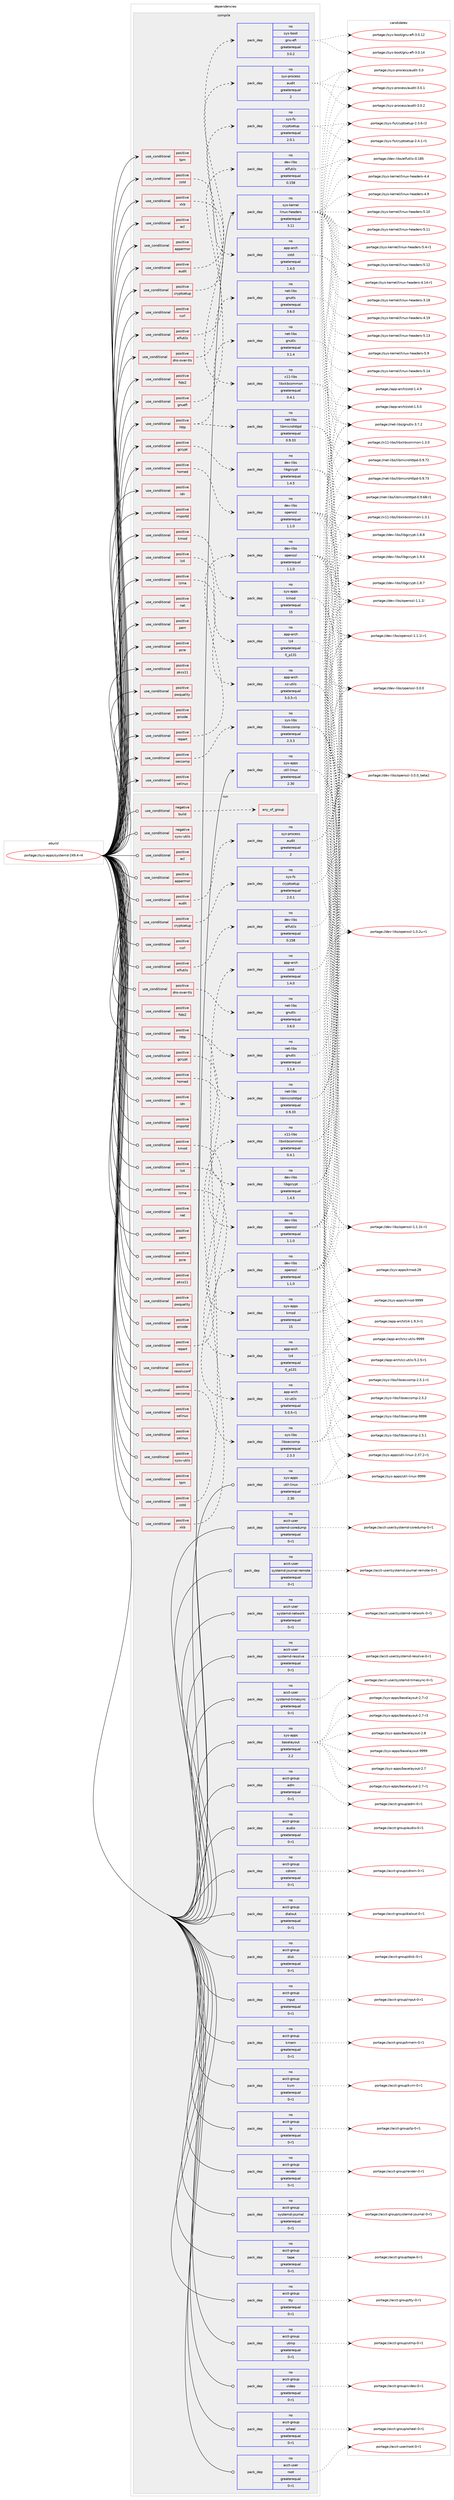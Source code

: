 digraph prolog {

# *************
# Graph options
# *************

newrank=true;
concentrate=true;
compound=true;
graph [rankdir=LR,fontname=Helvetica,fontsize=10,ranksep=1.5];#, ranksep=2.5, nodesep=0.2];
edge  [arrowhead=vee];
node  [fontname=Helvetica,fontsize=10];

# **********
# The ebuild
# **********

subgraph cluster_leftcol {
color=gray;
label=<<i>ebuild</i>>;
id [label="portage://sys-apps/systemd-249.4-r4", color=red, width=4, href="../sys-apps/systemd-249.4-r4.svg"];
}

# ****************
# The dependencies
# ****************

subgraph cluster_midcol {
color=gray;
label=<<i>dependencies</i>>;
subgraph cluster_compile {
fillcolor="#eeeeee";
style=filled;
label=<<i>compile</i>>;
subgraph cond275 {
dependency510 [label=<<TABLE BORDER="0" CELLBORDER="1" CELLSPACING="0" CELLPADDING="4"><TR><TD ROWSPAN="3" CELLPADDING="10">use_conditional</TD></TR><TR><TD>positive</TD></TR><TR><TD>acl</TD></TR></TABLE>>, shape=none, color=red];
# *** BEGIN UNKNOWN DEPENDENCY TYPE (TODO) ***
# dependency510 -> package_dependency(portage://sys-apps/systemd-249.4-r4,install,no,sys-apps,acl,none,[,,],[slot(0),equal],[])
# *** END UNKNOWN DEPENDENCY TYPE (TODO) ***

}
id:e -> dependency510:w [weight=20,style="solid",arrowhead="vee"];
subgraph cond276 {
dependency511 [label=<<TABLE BORDER="0" CELLBORDER="1" CELLSPACING="0" CELLPADDING="4"><TR><TD ROWSPAN="3" CELLPADDING="10">use_conditional</TD></TR><TR><TD>positive</TD></TR><TR><TD>apparmor</TD></TR></TABLE>>, shape=none, color=red];
# *** BEGIN UNKNOWN DEPENDENCY TYPE (TODO) ***
# dependency511 -> package_dependency(portage://sys-apps/systemd-249.4-r4,install,no,sys-libs,libapparmor,none,[,,],[slot(0),equal],[])
# *** END UNKNOWN DEPENDENCY TYPE (TODO) ***

}
id:e -> dependency511:w [weight=20,style="solid",arrowhead="vee"];
subgraph cond277 {
dependency512 [label=<<TABLE BORDER="0" CELLBORDER="1" CELLSPACING="0" CELLPADDING="4"><TR><TD ROWSPAN="3" CELLPADDING="10">use_conditional</TD></TR><TR><TD>positive</TD></TR><TR><TD>audit</TD></TR></TABLE>>, shape=none, color=red];
subgraph pack228 {
dependency513 [label=<<TABLE BORDER="0" CELLBORDER="1" CELLSPACING="0" CELLPADDING="4" WIDTH="220"><TR><TD ROWSPAN="6" CELLPADDING="30">pack_dep</TD></TR><TR><TD WIDTH="110">no</TD></TR><TR><TD>sys-process</TD></TR><TR><TD>audit</TD></TR><TR><TD>greaterequal</TD></TR><TR><TD>2</TD></TR></TABLE>>, shape=none, color=blue];
}
dependency512:e -> dependency513:w [weight=20,style="dashed",arrowhead="vee"];
}
id:e -> dependency512:w [weight=20,style="solid",arrowhead="vee"];
subgraph cond278 {
dependency514 [label=<<TABLE BORDER="0" CELLBORDER="1" CELLSPACING="0" CELLPADDING="4"><TR><TD ROWSPAN="3" CELLPADDING="10">use_conditional</TD></TR><TR><TD>positive</TD></TR><TR><TD>cryptsetup</TD></TR></TABLE>>, shape=none, color=red];
subgraph pack229 {
dependency515 [label=<<TABLE BORDER="0" CELLBORDER="1" CELLSPACING="0" CELLPADDING="4" WIDTH="220"><TR><TD ROWSPAN="6" CELLPADDING="30">pack_dep</TD></TR><TR><TD WIDTH="110">no</TD></TR><TR><TD>sys-fs</TD></TR><TR><TD>cryptsetup</TD></TR><TR><TD>greaterequal</TD></TR><TR><TD>2.0.1</TD></TR></TABLE>>, shape=none, color=blue];
}
dependency514:e -> dependency515:w [weight=20,style="dashed",arrowhead="vee"];
}
id:e -> dependency514:w [weight=20,style="solid",arrowhead="vee"];
subgraph cond279 {
dependency516 [label=<<TABLE BORDER="0" CELLBORDER="1" CELLSPACING="0" CELLPADDING="4"><TR><TD ROWSPAN="3" CELLPADDING="10">use_conditional</TD></TR><TR><TD>positive</TD></TR><TR><TD>curl</TD></TR></TABLE>>, shape=none, color=red];
# *** BEGIN UNKNOWN DEPENDENCY TYPE (TODO) ***
# dependency516 -> package_dependency(portage://sys-apps/systemd-249.4-r4,install,no,net-misc,curl,none,[,,],[slot(0),equal],[])
# *** END UNKNOWN DEPENDENCY TYPE (TODO) ***

}
id:e -> dependency516:w [weight=20,style="solid",arrowhead="vee"];
subgraph cond280 {
dependency517 [label=<<TABLE BORDER="0" CELLBORDER="1" CELLSPACING="0" CELLPADDING="4"><TR><TD ROWSPAN="3" CELLPADDING="10">use_conditional</TD></TR><TR><TD>positive</TD></TR><TR><TD>dns-over-tls</TD></TR></TABLE>>, shape=none, color=red];
subgraph pack230 {
dependency518 [label=<<TABLE BORDER="0" CELLBORDER="1" CELLSPACING="0" CELLPADDING="4" WIDTH="220"><TR><TD ROWSPAN="6" CELLPADDING="30">pack_dep</TD></TR><TR><TD WIDTH="110">no</TD></TR><TR><TD>net-libs</TD></TR><TR><TD>gnutls</TD></TR><TR><TD>greaterequal</TD></TR><TR><TD>3.6.0</TD></TR></TABLE>>, shape=none, color=blue];
}
dependency517:e -> dependency518:w [weight=20,style="dashed",arrowhead="vee"];
}
id:e -> dependency517:w [weight=20,style="solid",arrowhead="vee"];
subgraph cond281 {
dependency519 [label=<<TABLE BORDER="0" CELLBORDER="1" CELLSPACING="0" CELLPADDING="4"><TR><TD ROWSPAN="3" CELLPADDING="10">use_conditional</TD></TR><TR><TD>positive</TD></TR><TR><TD>elfutils</TD></TR></TABLE>>, shape=none, color=red];
subgraph pack231 {
dependency520 [label=<<TABLE BORDER="0" CELLBORDER="1" CELLSPACING="0" CELLPADDING="4" WIDTH="220"><TR><TD ROWSPAN="6" CELLPADDING="30">pack_dep</TD></TR><TR><TD WIDTH="110">no</TD></TR><TR><TD>dev-libs</TD></TR><TR><TD>elfutils</TD></TR><TR><TD>greaterequal</TD></TR><TR><TD>0.158</TD></TR></TABLE>>, shape=none, color=blue];
}
dependency519:e -> dependency520:w [weight=20,style="dashed",arrowhead="vee"];
}
id:e -> dependency519:w [weight=20,style="solid",arrowhead="vee"];
subgraph cond282 {
dependency521 [label=<<TABLE BORDER="0" CELLBORDER="1" CELLSPACING="0" CELLPADDING="4"><TR><TD ROWSPAN="3" CELLPADDING="10">use_conditional</TD></TR><TR><TD>positive</TD></TR><TR><TD>fido2</TD></TR></TABLE>>, shape=none, color=red];
# *** BEGIN UNKNOWN DEPENDENCY TYPE (TODO) ***
# dependency521 -> package_dependency(portage://sys-apps/systemd-249.4-r4,install,no,dev-libs,libfido2,none,[,,],[slot(0),equal],[])
# *** END UNKNOWN DEPENDENCY TYPE (TODO) ***

}
id:e -> dependency521:w [weight=20,style="solid",arrowhead="vee"];
subgraph cond283 {
dependency522 [label=<<TABLE BORDER="0" CELLBORDER="1" CELLSPACING="0" CELLPADDING="4"><TR><TD ROWSPAN="3" CELLPADDING="10">use_conditional</TD></TR><TR><TD>positive</TD></TR><TR><TD>gcrypt</TD></TR></TABLE>>, shape=none, color=red];
subgraph pack232 {
dependency523 [label=<<TABLE BORDER="0" CELLBORDER="1" CELLSPACING="0" CELLPADDING="4" WIDTH="220"><TR><TD ROWSPAN="6" CELLPADDING="30">pack_dep</TD></TR><TR><TD WIDTH="110">no</TD></TR><TR><TD>dev-libs</TD></TR><TR><TD>libgcrypt</TD></TR><TR><TD>greaterequal</TD></TR><TR><TD>1.4.5</TD></TR></TABLE>>, shape=none, color=blue];
}
dependency522:e -> dependency523:w [weight=20,style="dashed",arrowhead="vee"];
}
id:e -> dependency522:w [weight=20,style="solid",arrowhead="vee"];
subgraph cond284 {
dependency524 [label=<<TABLE BORDER="0" CELLBORDER="1" CELLSPACING="0" CELLPADDING="4"><TR><TD ROWSPAN="3" CELLPADDING="10">use_conditional</TD></TR><TR><TD>positive</TD></TR><TR><TD>gnuefi</TD></TR></TABLE>>, shape=none, color=red];
subgraph pack233 {
dependency525 [label=<<TABLE BORDER="0" CELLBORDER="1" CELLSPACING="0" CELLPADDING="4" WIDTH="220"><TR><TD ROWSPAN="6" CELLPADDING="30">pack_dep</TD></TR><TR><TD WIDTH="110">no</TD></TR><TR><TD>sys-boot</TD></TR><TR><TD>gnu-efi</TD></TR><TR><TD>greaterequal</TD></TR><TR><TD>3.0.2</TD></TR></TABLE>>, shape=none, color=blue];
}
dependency524:e -> dependency525:w [weight=20,style="dashed",arrowhead="vee"];
}
id:e -> dependency524:w [weight=20,style="solid",arrowhead="vee"];
subgraph cond285 {
dependency526 [label=<<TABLE BORDER="0" CELLBORDER="1" CELLSPACING="0" CELLPADDING="4"><TR><TD ROWSPAN="3" CELLPADDING="10">use_conditional</TD></TR><TR><TD>positive</TD></TR><TR><TD>homed</TD></TR></TABLE>>, shape=none, color=red];
subgraph pack234 {
dependency527 [label=<<TABLE BORDER="0" CELLBORDER="1" CELLSPACING="0" CELLPADDING="4" WIDTH="220"><TR><TD ROWSPAN="6" CELLPADDING="30">pack_dep</TD></TR><TR><TD WIDTH="110">no</TD></TR><TR><TD>dev-libs</TD></TR><TR><TD>openssl</TD></TR><TR><TD>greaterequal</TD></TR><TR><TD>1.1.0</TD></TR></TABLE>>, shape=none, color=blue];
}
dependency526:e -> dependency527:w [weight=20,style="dashed",arrowhead="vee"];
}
id:e -> dependency526:w [weight=20,style="solid",arrowhead="vee"];
subgraph cond286 {
dependency528 [label=<<TABLE BORDER="0" CELLBORDER="1" CELLSPACING="0" CELLPADDING="4"><TR><TD ROWSPAN="3" CELLPADDING="10">use_conditional</TD></TR><TR><TD>positive</TD></TR><TR><TD>http</TD></TR></TABLE>>, shape=none, color=red];
subgraph pack235 {
dependency529 [label=<<TABLE BORDER="0" CELLBORDER="1" CELLSPACING="0" CELLPADDING="4" WIDTH="220"><TR><TD ROWSPAN="6" CELLPADDING="30">pack_dep</TD></TR><TR><TD WIDTH="110">no</TD></TR><TR><TD>net-libs</TD></TR><TR><TD>libmicrohttpd</TD></TR><TR><TD>greaterequal</TD></TR><TR><TD>0.9.33</TD></TR></TABLE>>, shape=none, color=blue];
}
dependency528:e -> dependency529:w [weight=20,style="dashed",arrowhead="vee"];
subgraph pack236 {
dependency530 [label=<<TABLE BORDER="0" CELLBORDER="1" CELLSPACING="0" CELLPADDING="4" WIDTH="220"><TR><TD ROWSPAN="6" CELLPADDING="30">pack_dep</TD></TR><TR><TD WIDTH="110">no</TD></TR><TR><TD>net-libs</TD></TR><TR><TD>gnutls</TD></TR><TR><TD>greaterequal</TD></TR><TR><TD>3.1.4</TD></TR></TABLE>>, shape=none, color=blue];
}
dependency528:e -> dependency530:w [weight=20,style="dashed",arrowhead="vee"];
}
id:e -> dependency528:w [weight=20,style="solid",arrowhead="vee"];
subgraph cond287 {
dependency531 [label=<<TABLE BORDER="0" CELLBORDER="1" CELLSPACING="0" CELLPADDING="4"><TR><TD ROWSPAN="3" CELLPADDING="10">use_conditional</TD></TR><TR><TD>positive</TD></TR><TR><TD>idn</TD></TR></TABLE>>, shape=none, color=red];
# *** BEGIN UNKNOWN DEPENDENCY TYPE (TODO) ***
# dependency531 -> package_dependency(portage://sys-apps/systemd-249.4-r4,install,no,net-dns,libidn2,none,[,,],any_same_slot,[])
# *** END UNKNOWN DEPENDENCY TYPE (TODO) ***

}
id:e -> dependency531:w [weight=20,style="solid",arrowhead="vee"];
subgraph cond288 {
dependency532 [label=<<TABLE BORDER="0" CELLBORDER="1" CELLSPACING="0" CELLPADDING="4"><TR><TD ROWSPAN="3" CELLPADDING="10">use_conditional</TD></TR><TR><TD>positive</TD></TR><TR><TD>importd</TD></TR></TABLE>>, shape=none, color=red];
# *** BEGIN UNKNOWN DEPENDENCY TYPE (TODO) ***
# dependency532 -> package_dependency(portage://sys-apps/systemd-249.4-r4,install,no,app-arch,bzip2,none,[,,],[slot(0),equal],[])
# *** END UNKNOWN DEPENDENCY TYPE (TODO) ***

# *** BEGIN UNKNOWN DEPENDENCY TYPE (TODO) ***
# dependency532 -> package_dependency(portage://sys-apps/systemd-249.4-r4,install,no,sys-libs,zlib,none,[,,],[slot(0),equal],[])
# *** END UNKNOWN DEPENDENCY TYPE (TODO) ***

}
id:e -> dependency532:w [weight=20,style="solid",arrowhead="vee"];
subgraph cond289 {
dependency533 [label=<<TABLE BORDER="0" CELLBORDER="1" CELLSPACING="0" CELLPADDING="4"><TR><TD ROWSPAN="3" CELLPADDING="10">use_conditional</TD></TR><TR><TD>positive</TD></TR><TR><TD>kmod</TD></TR></TABLE>>, shape=none, color=red];
subgraph pack237 {
dependency534 [label=<<TABLE BORDER="0" CELLBORDER="1" CELLSPACING="0" CELLPADDING="4" WIDTH="220"><TR><TD ROWSPAN="6" CELLPADDING="30">pack_dep</TD></TR><TR><TD WIDTH="110">no</TD></TR><TR><TD>sys-apps</TD></TR><TR><TD>kmod</TD></TR><TR><TD>greaterequal</TD></TR><TR><TD>15</TD></TR></TABLE>>, shape=none, color=blue];
}
dependency533:e -> dependency534:w [weight=20,style="dashed",arrowhead="vee"];
}
id:e -> dependency533:w [weight=20,style="solid",arrowhead="vee"];
subgraph cond290 {
dependency535 [label=<<TABLE BORDER="0" CELLBORDER="1" CELLSPACING="0" CELLPADDING="4"><TR><TD ROWSPAN="3" CELLPADDING="10">use_conditional</TD></TR><TR><TD>positive</TD></TR><TR><TD>lz4</TD></TR></TABLE>>, shape=none, color=red];
subgraph pack238 {
dependency536 [label=<<TABLE BORDER="0" CELLBORDER="1" CELLSPACING="0" CELLPADDING="4" WIDTH="220"><TR><TD ROWSPAN="6" CELLPADDING="30">pack_dep</TD></TR><TR><TD WIDTH="110">no</TD></TR><TR><TD>app-arch</TD></TR><TR><TD>lz4</TD></TR><TR><TD>greaterequal</TD></TR><TR><TD>0_p131</TD></TR></TABLE>>, shape=none, color=blue];
}
dependency535:e -> dependency536:w [weight=20,style="dashed",arrowhead="vee"];
}
id:e -> dependency535:w [weight=20,style="solid",arrowhead="vee"];
subgraph cond291 {
dependency537 [label=<<TABLE BORDER="0" CELLBORDER="1" CELLSPACING="0" CELLPADDING="4"><TR><TD ROWSPAN="3" CELLPADDING="10">use_conditional</TD></TR><TR><TD>positive</TD></TR><TR><TD>lzma</TD></TR></TABLE>>, shape=none, color=red];
subgraph pack239 {
dependency538 [label=<<TABLE BORDER="0" CELLBORDER="1" CELLSPACING="0" CELLPADDING="4" WIDTH="220"><TR><TD ROWSPAN="6" CELLPADDING="30">pack_dep</TD></TR><TR><TD WIDTH="110">no</TD></TR><TR><TD>app-arch</TD></TR><TR><TD>xz-utils</TD></TR><TR><TD>greaterequal</TD></TR><TR><TD>5.0.5-r1</TD></TR></TABLE>>, shape=none, color=blue];
}
dependency537:e -> dependency538:w [weight=20,style="dashed",arrowhead="vee"];
}
id:e -> dependency537:w [weight=20,style="solid",arrowhead="vee"];
subgraph cond292 {
dependency539 [label=<<TABLE BORDER="0" CELLBORDER="1" CELLSPACING="0" CELLPADDING="4"><TR><TD ROWSPAN="3" CELLPADDING="10">use_conditional</TD></TR><TR><TD>positive</TD></TR><TR><TD>nat</TD></TR></TABLE>>, shape=none, color=red];
# *** BEGIN UNKNOWN DEPENDENCY TYPE (TODO) ***
# dependency539 -> package_dependency(portage://sys-apps/systemd-249.4-r4,install,no,net-firewall,iptables,none,[,,],[slot(0),equal],[])
# *** END UNKNOWN DEPENDENCY TYPE (TODO) ***

}
id:e -> dependency539:w [weight=20,style="solid",arrowhead="vee"];
subgraph cond293 {
dependency540 [label=<<TABLE BORDER="0" CELLBORDER="1" CELLSPACING="0" CELLPADDING="4"><TR><TD ROWSPAN="3" CELLPADDING="10">use_conditional</TD></TR><TR><TD>positive</TD></TR><TR><TD>pam</TD></TR></TABLE>>, shape=none, color=red];
# *** BEGIN UNKNOWN DEPENDENCY TYPE (TODO) ***
# dependency540 -> package_dependency(portage://sys-apps/systemd-249.4-r4,install,no,sys-libs,pam,none,[,,],any_same_slot,[use(optenable(abi_x86_32),negative),use(optenable(abi_x86_64),negative),use(optenable(abi_x86_x32),negative),use(optenable(abi_mips_n32),negative),use(optenable(abi_mips_n64),negative),use(optenable(abi_mips_o32),negative),use(optenable(abi_s390_32),negative),use(optenable(abi_s390_64),negative)])
# *** END UNKNOWN DEPENDENCY TYPE (TODO) ***

}
id:e -> dependency540:w [weight=20,style="solid",arrowhead="vee"];
subgraph cond294 {
dependency541 [label=<<TABLE BORDER="0" CELLBORDER="1" CELLSPACING="0" CELLPADDING="4"><TR><TD ROWSPAN="3" CELLPADDING="10">use_conditional</TD></TR><TR><TD>positive</TD></TR><TR><TD>pcre</TD></TR></TABLE>>, shape=none, color=red];
# *** BEGIN UNKNOWN DEPENDENCY TYPE (TODO) ***
# dependency541 -> package_dependency(portage://sys-apps/systemd-249.4-r4,install,no,dev-libs,libpcre2,none,[,,],[],[])
# *** END UNKNOWN DEPENDENCY TYPE (TODO) ***

}
id:e -> dependency541:w [weight=20,style="solid",arrowhead="vee"];
subgraph cond295 {
dependency542 [label=<<TABLE BORDER="0" CELLBORDER="1" CELLSPACING="0" CELLPADDING="4"><TR><TD ROWSPAN="3" CELLPADDING="10">use_conditional</TD></TR><TR><TD>positive</TD></TR><TR><TD>pkcs11</TD></TR></TABLE>>, shape=none, color=red];
# *** BEGIN UNKNOWN DEPENDENCY TYPE (TODO) ***
# dependency542 -> package_dependency(portage://sys-apps/systemd-249.4-r4,install,no,app-crypt,p11-kit,none,[,,],[slot(0),equal],[])
# *** END UNKNOWN DEPENDENCY TYPE (TODO) ***

}
id:e -> dependency542:w [weight=20,style="solid",arrowhead="vee"];
subgraph cond296 {
dependency543 [label=<<TABLE BORDER="0" CELLBORDER="1" CELLSPACING="0" CELLPADDING="4"><TR><TD ROWSPAN="3" CELLPADDING="10">use_conditional</TD></TR><TR><TD>positive</TD></TR><TR><TD>pwquality</TD></TR></TABLE>>, shape=none, color=red];
# *** BEGIN UNKNOWN DEPENDENCY TYPE (TODO) ***
# dependency543 -> package_dependency(portage://sys-apps/systemd-249.4-r4,install,no,dev-libs,libpwquality,none,[,,],[slot(0),equal],[])
# *** END UNKNOWN DEPENDENCY TYPE (TODO) ***

}
id:e -> dependency543:w [weight=20,style="solid",arrowhead="vee"];
subgraph cond297 {
dependency544 [label=<<TABLE BORDER="0" CELLBORDER="1" CELLSPACING="0" CELLPADDING="4"><TR><TD ROWSPAN="3" CELLPADDING="10">use_conditional</TD></TR><TR><TD>positive</TD></TR><TR><TD>qrcode</TD></TR></TABLE>>, shape=none, color=red];
# *** BEGIN UNKNOWN DEPENDENCY TYPE (TODO) ***
# dependency544 -> package_dependency(portage://sys-apps/systemd-249.4-r4,install,no,media-gfx,qrencode,none,[,,],[slot(0),equal],[])
# *** END UNKNOWN DEPENDENCY TYPE (TODO) ***

}
id:e -> dependency544:w [weight=20,style="solid",arrowhead="vee"];
subgraph cond298 {
dependency545 [label=<<TABLE BORDER="0" CELLBORDER="1" CELLSPACING="0" CELLPADDING="4"><TR><TD ROWSPAN="3" CELLPADDING="10">use_conditional</TD></TR><TR><TD>positive</TD></TR><TR><TD>repart</TD></TR></TABLE>>, shape=none, color=red];
subgraph pack240 {
dependency546 [label=<<TABLE BORDER="0" CELLBORDER="1" CELLSPACING="0" CELLPADDING="4" WIDTH="220"><TR><TD ROWSPAN="6" CELLPADDING="30">pack_dep</TD></TR><TR><TD WIDTH="110">no</TD></TR><TR><TD>dev-libs</TD></TR><TR><TD>openssl</TD></TR><TR><TD>greaterequal</TD></TR><TR><TD>1.1.0</TD></TR></TABLE>>, shape=none, color=blue];
}
dependency545:e -> dependency546:w [weight=20,style="dashed",arrowhead="vee"];
}
id:e -> dependency545:w [weight=20,style="solid",arrowhead="vee"];
subgraph cond299 {
dependency547 [label=<<TABLE BORDER="0" CELLBORDER="1" CELLSPACING="0" CELLPADDING="4"><TR><TD ROWSPAN="3" CELLPADDING="10">use_conditional</TD></TR><TR><TD>positive</TD></TR><TR><TD>seccomp</TD></TR></TABLE>>, shape=none, color=red];
subgraph pack241 {
dependency548 [label=<<TABLE BORDER="0" CELLBORDER="1" CELLSPACING="0" CELLPADDING="4" WIDTH="220"><TR><TD ROWSPAN="6" CELLPADDING="30">pack_dep</TD></TR><TR><TD WIDTH="110">no</TD></TR><TR><TD>sys-libs</TD></TR><TR><TD>libseccomp</TD></TR><TR><TD>greaterequal</TD></TR><TR><TD>2.3.3</TD></TR></TABLE>>, shape=none, color=blue];
}
dependency547:e -> dependency548:w [weight=20,style="dashed",arrowhead="vee"];
}
id:e -> dependency547:w [weight=20,style="solid",arrowhead="vee"];
subgraph cond300 {
dependency549 [label=<<TABLE BORDER="0" CELLBORDER="1" CELLSPACING="0" CELLPADDING="4"><TR><TD ROWSPAN="3" CELLPADDING="10">use_conditional</TD></TR><TR><TD>positive</TD></TR><TR><TD>selinux</TD></TR></TABLE>>, shape=none, color=red];
# *** BEGIN UNKNOWN DEPENDENCY TYPE (TODO) ***
# dependency549 -> package_dependency(portage://sys-apps/systemd-249.4-r4,install,no,sys-libs,libselinux,none,[,,],[slot(0),equal],[])
# *** END UNKNOWN DEPENDENCY TYPE (TODO) ***

}
id:e -> dependency549:w [weight=20,style="solid",arrowhead="vee"];
subgraph cond301 {
dependency550 [label=<<TABLE BORDER="0" CELLBORDER="1" CELLSPACING="0" CELLPADDING="4"><TR><TD ROWSPAN="3" CELLPADDING="10">use_conditional</TD></TR><TR><TD>positive</TD></TR><TR><TD>tpm</TD></TR></TABLE>>, shape=none, color=red];
# *** BEGIN UNKNOWN DEPENDENCY TYPE (TODO) ***
# dependency550 -> package_dependency(portage://sys-apps/systemd-249.4-r4,install,no,app-crypt,tpm2-tss,none,[,,],[slot(0),equal],[])
# *** END UNKNOWN DEPENDENCY TYPE (TODO) ***

}
id:e -> dependency550:w [weight=20,style="solid",arrowhead="vee"];
subgraph cond302 {
dependency551 [label=<<TABLE BORDER="0" CELLBORDER="1" CELLSPACING="0" CELLPADDING="4"><TR><TD ROWSPAN="3" CELLPADDING="10">use_conditional</TD></TR><TR><TD>positive</TD></TR><TR><TD>xkb</TD></TR></TABLE>>, shape=none, color=red];
subgraph pack242 {
dependency552 [label=<<TABLE BORDER="0" CELLBORDER="1" CELLSPACING="0" CELLPADDING="4" WIDTH="220"><TR><TD ROWSPAN="6" CELLPADDING="30">pack_dep</TD></TR><TR><TD WIDTH="110">no</TD></TR><TR><TD>x11-libs</TD></TR><TR><TD>libxkbcommon</TD></TR><TR><TD>greaterequal</TD></TR><TR><TD>0.4.1</TD></TR></TABLE>>, shape=none, color=blue];
}
dependency551:e -> dependency552:w [weight=20,style="dashed",arrowhead="vee"];
}
id:e -> dependency551:w [weight=20,style="solid",arrowhead="vee"];
subgraph cond303 {
dependency553 [label=<<TABLE BORDER="0" CELLBORDER="1" CELLSPACING="0" CELLPADDING="4"><TR><TD ROWSPAN="3" CELLPADDING="10">use_conditional</TD></TR><TR><TD>positive</TD></TR><TR><TD>zstd</TD></TR></TABLE>>, shape=none, color=red];
subgraph pack243 {
dependency554 [label=<<TABLE BORDER="0" CELLBORDER="1" CELLSPACING="0" CELLPADDING="4" WIDTH="220"><TR><TD ROWSPAN="6" CELLPADDING="30">pack_dep</TD></TR><TR><TD WIDTH="110">no</TD></TR><TR><TD>app-arch</TD></TR><TR><TD>zstd</TD></TR><TR><TD>greaterequal</TD></TR><TR><TD>1.4.0</TD></TR></TABLE>>, shape=none, color=blue];
}
dependency553:e -> dependency554:w [weight=20,style="dashed",arrowhead="vee"];
}
id:e -> dependency553:w [weight=20,style="solid",arrowhead="vee"];
subgraph pack244 {
dependency555 [label=<<TABLE BORDER="0" CELLBORDER="1" CELLSPACING="0" CELLPADDING="4" WIDTH="220"><TR><TD ROWSPAN="6" CELLPADDING="30">pack_dep</TD></TR><TR><TD WIDTH="110">no</TD></TR><TR><TD>sys-apps</TD></TR><TR><TD>util-linux</TD></TR><TR><TD>greaterequal</TD></TR><TR><TD>2.30</TD></TR></TABLE>>, shape=none, color=blue];
}
id:e -> dependency555:w [weight=20,style="solid",arrowhead="vee"];
subgraph pack245 {
dependency556 [label=<<TABLE BORDER="0" CELLBORDER="1" CELLSPACING="0" CELLPADDING="4" WIDTH="220"><TR><TD ROWSPAN="6" CELLPADDING="30">pack_dep</TD></TR><TR><TD WIDTH="110">no</TD></TR><TR><TD>sys-kernel</TD></TR><TR><TD>linux-headers</TD></TR><TR><TD>greaterequal</TD></TR><TR><TD>3.11</TD></TR></TABLE>>, shape=none, color=blue];
}
id:e -> dependency556:w [weight=20,style="solid",arrowhead="vee"];
# *** BEGIN UNKNOWN DEPENDENCY TYPE (TODO) ***
# id -> package_dependency(portage://sys-apps/systemd-249.4-r4,install,no,sys-libs,libcap,none,[,,],[slot(0),equal],[use(optenable(abi_x86_32),negative),use(optenable(abi_x86_64),negative),use(optenable(abi_x86_x32),negative),use(optenable(abi_mips_n32),negative),use(optenable(abi_mips_n64),negative),use(optenable(abi_mips_o32),negative),use(optenable(abi_s390_32),negative),use(optenable(abi_s390_64),negative)])
# *** END UNKNOWN DEPENDENCY TYPE (TODO) ***

# *** BEGIN UNKNOWN DEPENDENCY TYPE (TODO) ***
# id -> package_dependency(portage://sys-apps/systemd-249.4-r4,install,no,virtual,libcrypt,none,[,,],any_same_slot,[use(optenable(abi_x86_32),negative),use(optenable(abi_x86_64),negative),use(optenable(abi_x86_x32),negative),use(optenable(abi_mips_n32),negative),use(optenable(abi_mips_n64),negative),use(optenable(abi_mips_o32),negative),use(optenable(abi_s390_32),negative),use(optenable(abi_s390_64),negative)])
# *** END UNKNOWN DEPENDENCY TYPE (TODO) ***

}
subgraph cluster_compileandrun {
fillcolor="#eeeeee";
style=filled;
label=<<i>compile and run</i>>;
}
subgraph cluster_run {
fillcolor="#eeeeee";
style=filled;
label=<<i>run</i>>;
subgraph cond304 {
dependency557 [label=<<TABLE BORDER="0" CELLBORDER="1" CELLSPACING="0" CELLPADDING="4"><TR><TD ROWSPAN="3" CELLPADDING="10">use_conditional</TD></TR><TR><TD>negative</TD></TR><TR><TD>build</TD></TR></TABLE>>, shape=none, color=red];
subgraph any9 {
dependency558 [label=<<TABLE BORDER="0" CELLBORDER="1" CELLSPACING="0" CELLPADDING="4"><TR><TD CELLPADDING="10">any_of_group</TD></TR></TABLE>>, shape=none, color=red];# *** BEGIN UNKNOWN DEPENDENCY TYPE (TODO) ***
# dependency558 -> package_dependency(portage://sys-apps/systemd-249.4-r4,run,no,sys-apps,util-linux,none,[,,],[],[use(enable(kill),negative)])
# *** END UNKNOWN DEPENDENCY TYPE (TODO) ***

# *** BEGIN UNKNOWN DEPENDENCY TYPE (TODO) ***
# dependency558 -> package_dependency(portage://sys-apps/systemd-249.4-r4,run,no,sys-process,procps,none,[,,],[],[use(enable(kill),positive)])
# *** END UNKNOWN DEPENDENCY TYPE (TODO) ***

# *** BEGIN UNKNOWN DEPENDENCY TYPE (TODO) ***
# dependency558 -> package_dependency(portage://sys-apps/systemd-249.4-r4,run,no,sys-apps,coreutils,none,[,,],[],[use(enable(kill),negative)])
# *** END UNKNOWN DEPENDENCY TYPE (TODO) ***

}
dependency557:e -> dependency558:w [weight=20,style="dashed",arrowhead="vee"];
}
id:e -> dependency557:w [weight=20,style="solid",arrowhead="odot"];
subgraph cond305 {
dependency559 [label=<<TABLE BORDER="0" CELLBORDER="1" CELLSPACING="0" CELLPADDING="4"><TR><TD ROWSPAN="3" CELLPADDING="10">use_conditional</TD></TR><TR><TD>negative</TD></TR><TR><TD>sysv-utils</TD></TR></TABLE>>, shape=none, color=red];
# *** BEGIN UNKNOWN DEPENDENCY TYPE (TODO) ***
# dependency559 -> package_dependency(portage://sys-apps/systemd-249.4-r4,run,no,sys-apps,sysvinit,none,[,,],[],[])
# *** END UNKNOWN DEPENDENCY TYPE (TODO) ***

}
id:e -> dependency559:w [weight=20,style="solid",arrowhead="odot"];
subgraph cond306 {
dependency560 [label=<<TABLE BORDER="0" CELLBORDER="1" CELLSPACING="0" CELLPADDING="4"><TR><TD ROWSPAN="3" CELLPADDING="10">use_conditional</TD></TR><TR><TD>positive</TD></TR><TR><TD>acl</TD></TR></TABLE>>, shape=none, color=red];
# *** BEGIN UNKNOWN DEPENDENCY TYPE (TODO) ***
# dependency560 -> package_dependency(portage://sys-apps/systemd-249.4-r4,run,no,sys-apps,acl,none,[,,],[slot(0),equal],[])
# *** END UNKNOWN DEPENDENCY TYPE (TODO) ***

}
id:e -> dependency560:w [weight=20,style="solid",arrowhead="odot"];
subgraph cond307 {
dependency561 [label=<<TABLE BORDER="0" CELLBORDER="1" CELLSPACING="0" CELLPADDING="4"><TR><TD ROWSPAN="3" CELLPADDING="10">use_conditional</TD></TR><TR><TD>positive</TD></TR><TR><TD>apparmor</TD></TR></TABLE>>, shape=none, color=red];
# *** BEGIN UNKNOWN DEPENDENCY TYPE (TODO) ***
# dependency561 -> package_dependency(portage://sys-apps/systemd-249.4-r4,run,no,sys-libs,libapparmor,none,[,,],[slot(0),equal],[])
# *** END UNKNOWN DEPENDENCY TYPE (TODO) ***

}
id:e -> dependency561:w [weight=20,style="solid",arrowhead="odot"];
subgraph cond308 {
dependency562 [label=<<TABLE BORDER="0" CELLBORDER="1" CELLSPACING="0" CELLPADDING="4"><TR><TD ROWSPAN="3" CELLPADDING="10">use_conditional</TD></TR><TR><TD>positive</TD></TR><TR><TD>audit</TD></TR></TABLE>>, shape=none, color=red];
subgraph pack246 {
dependency563 [label=<<TABLE BORDER="0" CELLBORDER="1" CELLSPACING="0" CELLPADDING="4" WIDTH="220"><TR><TD ROWSPAN="6" CELLPADDING="30">pack_dep</TD></TR><TR><TD WIDTH="110">no</TD></TR><TR><TD>sys-process</TD></TR><TR><TD>audit</TD></TR><TR><TD>greaterequal</TD></TR><TR><TD>2</TD></TR></TABLE>>, shape=none, color=blue];
}
dependency562:e -> dependency563:w [weight=20,style="dashed",arrowhead="vee"];
}
id:e -> dependency562:w [weight=20,style="solid",arrowhead="odot"];
subgraph cond309 {
dependency564 [label=<<TABLE BORDER="0" CELLBORDER="1" CELLSPACING="0" CELLPADDING="4"><TR><TD ROWSPAN="3" CELLPADDING="10">use_conditional</TD></TR><TR><TD>positive</TD></TR><TR><TD>cryptsetup</TD></TR></TABLE>>, shape=none, color=red];
subgraph pack247 {
dependency565 [label=<<TABLE BORDER="0" CELLBORDER="1" CELLSPACING="0" CELLPADDING="4" WIDTH="220"><TR><TD ROWSPAN="6" CELLPADDING="30">pack_dep</TD></TR><TR><TD WIDTH="110">no</TD></TR><TR><TD>sys-fs</TD></TR><TR><TD>cryptsetup</TD></TR><TR><TD>greaterequal</TD></TR><TR><TD>2.0.1</TD></TR></TABLE>>, shape=none, color=blue];
}
dependency564:e -> dependency565:w [weight=20,style="dashed",arrowhead="vee"];
}
id:e -> dependency564:w [weight=20,style="solid",arrowhead="odot"];
subgraph cond310 {
dependency566 [label=<<TABLE BORDER="0" CELLBORDER="1" CELLSPACING="0" CELLPADDING="4"><TR><TD ROWSPAN="3" CELLPADDING="10">use_conditional</TD></TR><TR><TD>positive</TD></TR><TR><TD>curl</TD></TR></TABLE>>, shape=none, color=red];
# *** BEGIN UNKNOWN DEPENDENCY TYPE (TODO) ***
# dependency566 -> package_dependency(portage://sys-apps/systemd-249.4-r4,run,no,net-misc,curl,none,[,,],[slot(0),equal],[])
# *** END UNKNOWN DEPENDENCY TYPE (TODO) ***

}
id:e -> dependency566:w [weight=20,style="solid",arrowhead="odot"];
subgraph cond311 {
dependency567 [label=<<TABLE BORDER="0" CELLBORDER="1" CELLSPACING="0" CELLPADDING="4"><TR><TD ROWSPAN="3" CELLPADDING="10">use_conditional</TD></TR><TR><TD>positive</TD></TR><TR><TD>dns-over-tls</TD></TR></TABLE>>, shape=none, color=red];
subgraph pack248 {
dependency568 [label=<<TABLE BORDER="0" CELLBORDER="1" CELLSPACING="0" CELLPADDING="4" WIDTH="220"><TR><TD ROWSPAN="6" CELLPADDING="30">pack_dep</TD></TR><TR><TD WIDTH="110">no</TD></TR><TR><TD>net-libs</TD></TR><TR><TD>gnutls</TD></TR><TR><TD>greaterequal</TD></TR><TR><TD>3.6.0</TD></TR></TABLE>>, shape=none, color=blue];
}
dependency567:e -> dependency568:w [weight=20,style="dashed",arrowhead="vee"];
}
id:e -> dependency567:w [weight=20,style="solid",arrowhead="odot"];
subgraph cond312 {
dependency569 [label=<<TABLE BORDER="0" CELLBORDER="1" CELLSPACING="0" CELLPADDING="4"><TR><TD ROWSPAN="3" CELLPADDING="10">use_conditional</TD></TR><TR><TD>positive</TD></TR><TR><TD>elfutils</TD></TR></TABLE>>, shape=none, color=red];
subgraph pack249 {
dependency570 [label=<<TABLE BORDER="0" CELLBORDER="1" CELLSPACING="0" CELLPADDING="4" WIDTH="220"><TR><TD ROWSPAN="6" CELLPADDING="30">pack_dep</TD></TR><TR><TD WIDTH="110">no</TD></TR><TR><TD>dev-libs</TD></TR><TR><TD>elfutils</TD></TR><TR><TD>greaterequal</TD></TR><TR><TD>0.158</TD></TR></TABLE>>, shape=none, color=blue];
}
dependency569:e -> dependency570:w [weight=20,style="dashed",arrowhead="vee"];
}
id:e -> dependency569:w [weight=20,style="solid",arrowhead="odot"];
subgraph cond313 {
dependency571 [label=<<TABLE BORDER="0" CELLBORDER="1" CELLSPACING="0" CELLPADDING="4"><TR><TD ROWSPAN="3" CELLPADDING="10">use_conditional</TD></TR><TR><TD>positive</TD></TR><TR><TD>fido2</TD></TR></TABLE>>, shape=none, color=red];
# *** BEGIN UNKNOWN DEPENDENCY TYPE (TODO) ***
# dependency571 -> package_dependency(portage://sys-apps/systemd-249.4-r4,run,no,dev-libs,libfido2,none,[,,],[slot(0),equal],[])
# *** END UNKNOWN DEPENDENCY TYPE (TODO) ***

}
id:e -> dependency571:w [weight=20,style="solid",arrowhead="odot"];
subgraph cond314 {
dependency572 [label=<<TABLE BORDER="0" CELLBORDER="1" CELLSPACING="0" CELLPADDING="4"><TR><TD ROWSPAN="3" CELLPADDING="10">use_conditional</TD></TR><TR><TD>positive</TD></TR><TR><TD>gcrypt</TD></TR></TABLE>>, shape=none, color=red];
subgraph pack250 {
dependency573 [label=<<TABLE BORDER="0" CELLBORDER="1" CELLSPACING="0" CELLPADDING="4" WIDTH="220"><TR><TD ROWSPAN="6" CELLPADDING="30">pack_dep</TD></TR><TR><TD WIDTH="110">no</TD></TR><TR><TD>dev-libs</TD></TR><TR><TD>libgcrypt</TD></TR><TR><TD>greaterequal</TD></TR><TR><TD>1.4.5</TD></TR></TABLE>>, shape=none, color=blue];
}
dependency572:e -> dependency573:w [weight=20,style="dashed",arrowhead="vee"];
}
id:e -> dependency572:w [weight=20,style="solid",arrowhead="odot"];
subgraph cond315 {
dependency574 [label=<<TABLE BORDER="0" CELLBORDER="1" CELLSPACING="0" CELLPADDING="4"><TR><TD ROWSPAN="3" CELLPADDING="10">use_conditional</TD></TR><TR><TD>positive</TD></TR><TR><TD>homed</TD></TR></TABLE>>, shape=none, color=red];
subgraph pack251 {
dependency575 [label=<<TABLE BORDER="0" CELLBORDER="1" CELLSPACING="0" CELLPADDING="4" WIDTH="220"><TR><TD ROWSPAN="6" CELLPADDING="30">pack_dep</TD></TR><TR><TD WIDTH="110">no</TD></TR><TR><TD>dev-libs</TD></TR><TR><TD>openssl</TD></TR><TR><TD>greaterequal</TD></TR><TR><TD>1.1.0</TD></TR></TABLE>>, shape=none, color=blue];
}
dependency574:e -> dependency575:w [weight=20,style="dashed",arrowhead="vee"];
}
id:e -> dependency574:w [weight=20,style="solid",arrowhead="odot"];
subgraph cond316 {
dependency576 [label=<<TABLE BORDER="0" CELLBORDER="1" CELLSPACING="0" CELLPADDING="4"><TR><TD ROWSPAN="3" CELLPADDING="10">use_conditional</TD></TR><TR><TD>positive</TD></TR><TR><TD>http</TD></TR></TABLE>>, shape=none, color=red];
subgraph pack252 {
dependency577 [label=<<TABLE BORDER="0" CELLBORDER="1" CELLSPACING="0" CELLPADDING="4" WIDTH="220"><TR><TD ROWSPAN="6" CELLPADDING="30">pack_dep</TD></TR><TR><TD WIDTH="110">no</TD></TR><TR><TD>net-libs</TD></TR><TR><TD>libmicrohttpd</TD></TR><TR><TD>greaterequal</TD></TR><TR><TD>0.9.33</TD></TR></TABLE>>, shape=none, color=blue];
}
dependency576:e -> dependency577:w [weight=20,style="dashed",arrowhead="vee"];
subgraph pack253 {
dependency578 [label=<<TABLE BORDER="0" CELLBORDER="1" CELLSPACING="0" CELLPADDING="4" WIDTH="220"><TR><TD ROWSPAN="6" CELLPADDING="30">pack_dep</TD></TR><TR><TD WIDTH="110">no</TD></TR><TR><TD>net-libs</TD></TR><TR><TD>gnutls</TD></TR><TR><TD>greaterequal</TD></TR><TR><TD>3.1.4</TD></TR></TABLE>>, shape=none, color=blue];
}
dependency576:e -> dependency578:w [weight=20,style="dashed",arrowhead="vee"];
}
id:e -> dependency576:w [weight=20,style="solid",arrowhead="odot"];
subgraph cond317 {
dependency579 [label=<<TABLE BORDER="0" CELLBORDER="1" CELLSPACING="0" CELLPADDING="4"><TR><TD ROWSPAN="3" CELLPADDING="10">use_conditional</TD></TR><TR><TD>positive</TD></TR><TR><TD>idn</TD></TR></TABLE>>, shape=none, color=red];
# *** BEGIN UNKNOWN DEPENDENCY TYPE (TODO) ***
# dependency579 -> package_dependency(portage://sys-apps/systemd-249.4-r4,run,no,net-dns,libidn2,none,[,,],any_same_slot,[])
# *** END UNKNOWN DEPENDENCY TYPE (TODO) ***

}
id:e -> dependency579:w [weight=20,style="solid",arrowhead="odot"];
subgraph cond318 {
dependency580 [label=<<TABLE BORDER="0" CELLBORDER="1" CELLSPACING="0" CELLPADDING="4"><TR><TD ROWSPAN="3" CELLPADDING="10">use_conditional</TD></TR><TR><TD>positive</TD></TR><TR><TD>importd</TD></TR></TABLE>>, shape=none, color=red];
# *** BEGIN UNKNOWN DEPENDENCY TYPE (TODO) ***
# dependency580 -> package_dependency(portage://sys-apps/systemd-249.4-r4,run,no,app-arch,bzip2,none,[,,],[slot(0),equal],[])
# *** END UNKNOWN DEPENDENCY TYPE (TODO) ***

# *** BEGIN UNKNOWN DEPENDENCY TYPE (TODO) ***
# dependency580 -> package_dependency(portage://sys-apps/systemd-249.4-r4,run,no,sys-libs,zlib,none,[,,],[slot(0),equal],[])
# *** END UNKNOWN DEPENDENCY TYPE (TODO) ***

}
id:e -> dependency580:w [weight=20,style="solid",arrowhead="odot"];
subgraph cond319 {
dependency581 [label=<<TABLE BORDER="0" CELLBORDER="1" CELLSPACING="0" CELLPADDING="4"><TR><TD ROWSPAN="3" CELLPADDING="10">use_conditional</TD></TR><TR><TD>positive</TD></TR><TR><TD>kmod</TD></TR></TABLE>>, shape=none, color=red];
subgraph pack254 {
dependency582 [label=<<TABLE BORDER="0" CELLBORDER="1" CELLSPACING="0" CELLPADDING="4" WIDTH="220"><TR><TD ROWSPAN="6" CELLPADDING="30">pack_dep</TD></TR><TR><TD WIDTH="110">no</TD></TR><TR><TD>sys-apps</TD></TR><TR><TD>kmod</TD></TR><TR><TD>greaterequal</TD></TR><TR><TD>15</TD></TR></TABLE>>, shape=none, color=blue];
}
dependency581:e -> dependency582:w [weight=20,style="dashed",arrowhead="vee"];
}
id:e -> dependency581:w [weight=20,style="solid",arrowhead="odot"];
subgraph cond320 {
dependency583 [label=<<TABLE BORDER="0" CELLBORDER="1" CELLSPACING="0" CELLPADDING="4"><TR><TD ROWSPAN="3" CELLPADDING="10">use_conditional</TD></TR><TR><TD>positive</TD></TR><TR><TD>lz4</TD></TR></TABLE>>, shape=none, color=red];
subgraph pack255 {
dependency584 [label=<<TABLE BORDER="0" CELLBORDER="1" CELLSPACING="0" CELLPADDING="4" WIDTH="220"><TR><TD ROWSPAN="6" CELLPADDING="30">pack_dep</TD></TR><TR><TD WIDTH="110">no</TD></TR><TR><TD>app-arch</TD></TR><TR><TD>lz4</TD></TR><TR><TD>greaterequal</TD></TR><TR><TD>0_p131</TD></TR></TABLE>>, shape=none, color=blue];
}
dependency583:e -> dependency584:w [weight=20,style="dashed",arrowhead="vee"];
}
id:e -> dependency583:w [weight=20,style="solid",arrowhead="odot"];
subgraph cond321 {
dependency585 [label=<<TABLE BORDER="0" CELLBORDER="1" CELLSPACING="0" CELLPADDING="4"><TR><TD ROWSPAN="3" CELLPADDING="10">use_conditional</TD></TR><TR><TD>positive</TD></TR><TR><TD>lzma</TD></TR></TABLE>>, shape=none, color=red];
subgraph pack256 {
dependency586 [label=<<TABLE BORDER="0" CELLBORDER="1" CELLSPACING="0" CELLPADDING="4" WIDTH="220"><TR><TD ROWSPAN="6" CELLPADDING="30">pack_dep</TD></TR><TR><TD WIDTH="110">no</TD></TR><TR><TD>app-arch</TD></TR><TR><TD>xz-utils</TD></TR><TR><TD>greaterequal</TD></TR><TR><TD>5.0.5-r1</TD></TR></TABLE>>, shape=none, color=blue];
}
dependency585:e -> dependency586:w [weight=20,style="dashed",arrowhead="vee"];
}
id:e -> dependency585:w [weight=20,style="solid",arrowhead="odot"];
subgraph cond322 {
dependency587 [label=<<TABLE BORDER="0" CELLBORDER="1" CELLSPACING="0" CELLPADDING="4"><TR><TD ROWSPAN="3" CELLPADDING="10">use_conditional</TD></TR><TR><TD>positive</TD></TR><TR><TD>nat</TD></TR></TABLE>>, shape=none, color=red];
# *** BEGIN UNKNOWN DEPENDENCY TYPE (TODO) ***
# dependency587 -> package_dependency(portage://sys-apps/systemd-249.4-r4,run,no,net-firewall,iptables,none,[,,],[slot(0),equal],[])
# *** END UNKNOWN DEPENDENCY TYPE (TODO) ***

}
id:e -> dependency587:w [weight=20,style="solid",arrowhead="odot"];
subgraph cond323 {
dependency588 [label=<<TABLE BORDER="0" CELLBORDER="1" CELLSPACING="0" CELLPADDING="4"><TR><TD ROWSPAN="3" CELLPADDING="10">use_conditional</TD></TR><TR><TD>positive</TD></TR><TR><TD>pam</TD></TR></TABLE>>, shape=none, color=red];
# *** BEGIN UNKNOWN DEPENDENCY TYPE (TODO) ***
# dependency588 -> package_dependency(portage://sys-apps/systemd-249.4-r4,run,no,sys-libs,pam,none,[,,],any_same_slot,[use(optenable(abi_x86_32),negative),use(optenable(abi_x86_64),negative),use(optenable(abi_x86_x32),negative),use(optenable(abi_mips_n32),negative),use(optenable(abi_mips_n64),negative),use(optenable(abi_mips_o32),negative),use(optenable(abi_s390_32),negative),use(optenable(abi_s390_64),negative)])
# *** END UNKNOWN DEPENDENCY TYPE (TODO) ***

}
id:e -> dependency588:w [weight=20,style="solid",arrowhead="odot"];
subgraph cond324 {
dependency589 [label=<<TABLE BORDER="0" CELLBORDER="1" CELLSPACING="0" CELLPADDING="4"><TR><TD ROWSPAN="3" CELLPADDING="10">use_conditional</TD></TR><TR><TD>positive</TD></TR><TR><TD>pcre</TD></TR></TABLE>>, shape=none, color=red];
# *** BEGIN UNKNOWN DEPENDENCY TYPE (TODO) ***
# dependency589 -> package_dependency(portage://sys-apps/systemd-249.4-r4,run,no,dev-libs,libpcre2,none,[,,],[],[])
# *** END UNKNOWN DEPENDENCY TYPE (TODO) ***

}
id:e -> dependency589:w [weight=20,style="solid",arrowhead="odot"];
subgraph cond325 {
dependency590 [label=<<TABLE BORDER="0" CELLBORDER="1" CELLSPACING="0" CELLPADDING="4"><TR><TD ROWSPAN="3" CELLPADDING="10">use_conditional</TD></TR><TR><TD>positive</TD></TR><TR><TD>pkcs11</TD></TR></TABLE>>, shape=none, color=red];
# *** BEGIN UNKNOWN DEPENDENCY TYPE (TODO) ***
# dependency590 -> package_dependency(portage://sys-apps/systemd-249.4-r4,run,no,app-crypt,p11-kit,none,[,,],[slot(0),equal],[])
# *** END UNKNOWN DEPENDENCY TYPE (TODO) ***

}
id:e -> dependency590:w [weight=20,style="solid",arrowhead="odot"];
subgraph cond326 {
dependency591 [label=<<TABLE BORDER="0" CELLBORDER="1" CELLSPACING="0" CELLPADDING="4"><TR><TD ROWSPAN="3" CELLPADDING="10">use_conditional</TD></TR><TR><TD>positive</TD></TR><TR><TD>pwquality</TD></TR></TABLE>>, shape=none, color=red];
# *** BEGIN UNKNOWN DEPENDENCY TYPE (TODO) ***
# dependency591 -> package_dependency(portage://sys-apps/systemd-249.4-r4,run,no,dev-libs,libpwquality,none,[,,],[slot(0),equal],[])
# *** END UNKNOWN DEPENDENCY TYPE (TODO) ***

}
id:e -> dependency591:w [weight=20,style="solid",arrowhead="odot"];
subgraph cond327 {
dependency592 [label=<<TABLE BORDER="0" CELLBORDER="1" CELLSPACING="0" CELLPADDING="4"><TR><TD ROWSPAN="3" CELLPADDING="10">use_conditional</TD></TR><TR><TD>positive</TD></TR><TR><TD>qrcode</TD></TR></TABLE>>, shape=none, color=red];
# *** BEGIN UNKNOWN DEPENDENCY TYPE (TODO) ***
# dependency592 -> package_dependency(portage://sys-apps/systemd-249.4-r4,run,no,media-gfx,qrencode,none,[,,],[slot(0),equal],[])
# *** END UNKNOWN DEPENDENCY TYPE (TODO) ***

}
id:e -> dependency592:w [weight=20,style="solid",arrowhead="odot"];
subgraph cond328 {
dependency593 [label=<<TABLE BORDER="0" CELLBORDER="1" CELLSPACING="0" CELLPADDING="4"><TR><TD ROWSPAN="3" CELLPADDING="10">use_conditional</TD></TR><TR><TD>positive</TD></TR><TR><TD>repart</TD></TR></TABLE>>, shape=none, color=red];
subgraph pack257 {
dependency594 [label=<<TABLE BORDER="0" CELLBORDER="1" CELLSPACING="0" CELLPADDING="4" WIDTH="220"><TR><TD ROWSPAN="6" CELLPADDING="30">pack_dep</TD></TR><TR><TD WIDTH="110">no</TD></TR><TR><TD>dev-libs</TD></TR><TR><TD>openssl</TD></TR><TR><TD>greaterequal</TD></TR><TR><TD>1.1.0</TD></TR></TABLE>>, shape=none, color=blue];
}
dependency593:e -> dependency594:w [weight=20,style="dashed",arrowhead="vee"];
}
id:e -> dependency593:w [weight=20,style="solid",arrowhead="odot"];
subgraph cond329 {
dependency595 [label=<<TABLE BORDER="0" CELLBORDER="1" CELLSPACING="0" CELLPADDING="4"><TR><TD ROWSPAN="3" CELLPADDING="10">use_conditional</TD></TR><TR><TD>positive</TD></TR><TR><TD>resolvconf</TD></TR></TABLE>>, shape=none, color=red];
# *** BEGIN UNKNOWN DEPENDENCY TYPE (TODO) ***
# dependency595 -> package_dependency(portage://sys-apps/systemd-249.4-r4,run,weak,net-dns,openresolv,none,[,,],[],[])
# *** END UNKNOWN DEPENDENCY TYPE (TODO) ***

}
id:e -> dependency595:w [weight=20,style="solid",arrowhead="odot"];
subgraph cond330 {
dependency596 [label=<<TABLE BORDER="0" CELLBORDER="1" CELLSPACING="0" CELLPADDING="4"><TR><TD ROWSPAN="3" CELLPADDING="10">use_conditional</TD></TR><TR><TD>positive</TD></TR><TR><TD>seccomp</TD></TR></TABLE>>, shape=none, color=red];
subgraph pack258 {
dependency597 [label=<<TABLE BORDER="0" CELLBORDER="1" CELLSPACING="0" CELLPADDING="4" WIDTH="220"><TR><TD ROWSPAN="6" CELLPADDING="30">pack_dep</TD></TR><TR><TD WIDTH="110">no</TD></TR><TR><TD>sys-libs</TD></TR><TR><TD>libseccomp</TD></TR><TR><TD>greaterequal</TD></TR><TR><TD>2.3.3</TD></TR></TABLE>>, shape=none, color=blue];
}
dependency596:e -> dependency597:w [weight=20,style="dashed",arrowhead="vee"];
}
id:e -> dependency596:w [weight=20,style="solid",arrowhead="odot"];
subgraph cond331 {
dependency598 [label=<<TABLE BORDER="0" CELLBORDER="1" CELLSPACING="0" CELLPADDING="4"><TR><TD ROWSPAN="3" CELLPADDING="10">use_conditional</TD></TR><TR><TD>positive</TD></TR><TR><TD>selinux</TD></TR></TABLE>>, shape=none, color=red];
# *** BEGIN UNKNOWN DEPENDENCY TYPE (TODO) ***
# dependency598 -> package_dependency(portage://sys-apps/systemd-249.4-r4,run,no,sec-policy,selinux-base-policy,none,[,,],[],[use(enable(systemd),none)])
# *** END UNKNOWN DEPENDENCY TYPE (TODO) ***

}
id:e -> dependency598:w [weight=20,style="solid",arrowhead="odot"];
subgraph cond332 {
dependency599 [label=<<TABLE BORDER="0" CELLBORDER="1" CELLSPACING="0" CELLPADDING="4"><TR><TD ROWSPAN="3" CELLPADDING="10">use_conditional</TD></TR><TR><TD>positive</TD></TR><TR><TD>selinux</TD></TR></TABLE>>, shape=none, color=red];
# *** BEGIN UNKNOWN DEPENDENCY TYPE (TODO) ***
# dependency599 -> package_dependency(portage://sys-apps/systemd-249.4-r4,run,no,sys-libs,libselinux,none,[,,],[slot(0),equal],[])
# *** END UNKNOWN DEPENDENCY TYPE (TODO) ***

}
id:e -> dependency599:w [weight=20,style="solid",arrowhead="odot"];
subgraph cond333 {
dependency600 [label=<<TABLE BORDER="0" CELLBORDER="1" CELLSPACING="0" CELLPADDING="4"><TR><TD ROWSPAN="3" CELLPADDING="10">use_conditional</TD></TR><TR><TD>positive</TD></TR><TR><TD>sysv-utils</TD></TR></TABLE>>, shape=none, color=red];
# *** BEGIN UNKNOWN DEPENDENCY TYPE (TODO) ***
# dependency600 -> package_dependency(portage://sys-apps/systemd-249.4-r4,run,weak,sys-apps,openrc,none,[,,],[],[use(enable(sysv-utils),negative)])
# *** END UNKNOWN DEPENDENCY TYPE (TODO) ***

# *** BEGIN UNKNOWN DEPENDENCY TYPE (TODO) ***
# dependency600 -> package_dependency(portage://sys-apps/systemd-249.4-r4,run,weak,sys-apps,sysvinit,none,[,,],[],[])
# *** END UNKNOWN DEPENDENCY TYPE (TODO) ***

}
id:e -> dependency600:w [weight=20,style="solid",arrowhead="odot"];
subgraph cond334 {
dependency601 [label=<<TABLE BORDER="0" CELLBORDER="1" CELLSPACING="0" CELLPADDING="4"><TR><TD ROWSPAN="3" CELLPADDING="10">use_conditional</TD></TR><TR><TD>positive</TD></TR><TR><TD>tpm</TD></TR></TABLE>>, shape=none, color=red];
# *** BEGIN UNKNOWN DEPENDENCY TYPE (TODO) ***
# dependency601 -> package_dependency(portage://sys-apps/systemd-249.4-r4,run,no,app-crypt,tpm2-tss,none,[,,],[slot(0),equal],[])
# *** END UNKNOWN DEPENDENCY TYPE (TODO) ***

}
id:e -> dependency601:w [weight=20,style="solid",arrowhead="odot"];
subgraph cond335 {
dependency602 [label=<<TABLE BORDER="0" CELLBORDER="1" CELLSPACING="0" CELLPADDING="4"><TR><TD ROWSPAN="3" CELLPADDING="10">use_conditional</TD></TR><TR><TD>positive</TD></TR><TR><TD>xkb</TD></TR></TABLE>>, shape=none, color=red];
subgraph pack259 {
dependency603 [label=<<TABLE BORDER="0" CELLBORDER="1" CELLSPACING="0" CELLPADDING="4" WIDTH="220"><TR><TD ROWSPAN="6" CELLPADDING="30">pack_dep</TD></TR><TR><TD WIDTH="110">no</TD></TR><TR><TD>x11-libs</TD></TR><TR><TD>libxkbcommon</TD></TR><TR><TD>greaterequal</TD></TR><TR><TD>0.4.1</TD></TR></TABLE>>, shape=none, color=blue];
}
dependency602:e -> dependency603:w [weight=20,style="dashed",arrowhead="vee"];
}
id:e -> dependency602:w [weight=20,style="solid",arrowhead="odot"];
subgraph cond336 {
dependency604 [label=<<TABLE BORDER="0" CELLBORDER="1" CELLSPACING="0" CELLPADDING="4"><TR><TD ROWSPAN="3" CELLPADDING="10">use_conditional</TD></TR><TR><TD>positive</TD></TR><TR><TD>zstd</TD></TR></TABLE>>, shape=none, color=red];
subgraph pack260 {
dependency605 [label=<<TABLE BORDER="0" CELLBORDER="1" CELLSPACING="0" CELLPADDING="4" WIDTH="220"><TR><TD ROWSPAN="6" CELLPADDING="30">pack_dep</TD></TR><TR><TD WIDTH="110">no</TD></TR><TR><TD>app-arch</TD></TR><TR><TD>zstd</TD></TR><TR><TD>greaterequal</TD></TR><TR><TD>1.4.0</TD></TR></TABLE>>, shape=none, color=blue];
}
dependency604:e -> dependency605:w [weight=20,style="dashed",arrowhead="vee"];
}
id:e -> dependency604:w [weight=20,style="solid",arrowhead="odot"];
subgraph pack261 {
dependency606 [label=<<TABLE BORDER="0" CELLBORDER="1" CELLSPACING="0" CELLPADDING="4" WIDTH="220"><TR><TD ROWSPAN="6" CELLPADDING="30">pack_dep</TD></TR><TR><TD WIDTH="110">no</TD></TR><TR><TD>acct-group</TD></TR><TR><TD>adm</TD></TR><TR><TD>greaterequal</TD></TR><TR><TD>0-r1</TD></TR></TABLE>>, shape=none, color=blue];
}
id:e -> dependency606:w [weight=20,style="solid",arrowhead="odot"];
subgraph pack262 {
dependency607 [label=<<TABLE BORDER="0" CELLBORDER="1" CELLSPACING="0" CELLPADDING="4" WIDTH="220"><TR><TD ROWSPAN="6" CELLPADDING="30">pack_dep</TD></TR><TR><TD WIDTH="110">no</TD></TR><TR><TD>acct-group</TD></TR><TR><TD>audio</TD></TR><TR><TD>greaterequal</TD></TR><TR><TD>0-r1</TD></TR></TABLE>>, shape=none, color=blue];
}
id:e -> dependency607:w [weight=20,style="solid",arrowhead="odot"];
subgraph pack263 {
dependency608 [label=<<TABLE BORDER="0" CELLBORDER="1" CELLSPACING="0" CELLPADDING="4" WIDTH="220"><TR><TD ROWSPAN="6" CELLPADDING="30">pack_dep</TD></TR><TR><TD WIDTH="110">no</TD></TR><TR><TD>acct-group</TD></TR><TR><TD>cdrom</TD></TR><TR><TD>greaterequal</TD></TR><TR><TD>0-r1</TD></TR></TABLE>>, shape=none, color=blue];
}
id:e -> dependency608:w [weight=20,style="solid",arrowhead="odot"];
subgraph pack264 {
dependency609 [label=<<TABLE BORDER="0" CELLBORDER="1" CELLSPACING="0" CELLPADDING="4" WIDTH="220"><TR><TD ROWSPAN="6" CELLPADDING="30">pack_dep</TD></TR><TR><TD WIDTH="110">no</TD></TR><TR><TD>acct-group</TD></TR><TR><TD>dialout</TD></TR><TR><TD>greaterequal</TD></TR><TR><TD>0-r1</TD></TR></TABLE>>, shape=none, color=blue];
}
id:e -> dependency609:w [weight=20,style="solid",arrowhead="odot"];
subgraph pack265 {
dependency610 [label=<<TABLE BORDER="0" CELLBORDER="1" CELLSPACING="0" CELLPADDING="4" WIDTH="220"><TR><TD ROWSPAN="6" CELLPADDING="30">pack_dep</TD></TR><TR><TD WIDTH="110">no</TD></TR><TR><TD>acct-group</TD></TR><TR><TD>disk</TD></TR><TR><TD>greaterequal</TD></TR><TR><TD>0-r1</TD></TR></TABLE>>, shape=none, color=blue];
}
id:e -> dependency610:w [weight=20,style="solid",arrowhead="odot"];
subgraph pack266 {
dependency611 [label=<<TABLE BORDER="0" CELLBORDER="1" CELLSPACING="0" CELLPADDING="4" WIDTH="220"><TR><TD ROWSPAN="6" CELLPADDING="30">pack_dep</TD></TR><TR><TD WIDTH="110">no</TD></TR><TR><TD>acct-group</TD></TR><TR><TD>input</TD></TR><TR><TD>greaterequal</TD></TR><TR><TD>0-r1</TD></TR></TABLE>>, shape=none, color=blue];
}
id:e -> dependency611:w [weight=20,style="solid",arrowhead="odot"];
subgraph pack267 {
dependency612 [label=<<TABLE BORDER="0" CELLBORDER="1" CELLSPACING="0" CELLPADDING="4" WIDTH="220"><TR><TD ROWSPAN="6" CELLPADDING="30">pack_dep</TD></TR><TR><TD WIDTH="110">no</TD></TR><TR><TD>acct-group</TD></TR><TR><TD>kmem</TD></TR><TR><TD>greaterequal</TD></TR><TR><TD>0-r1</TD></TR></TABLE>>, shape=none, color=blue];
}
id:e -> dependency612:w [weight=20,style="solid",arrowhead="odot"];
subgraph pack268 {
dependency613 [label=<<TABLE BORDER="0" CELLBORDER="1" CELLSPACING="0" CELLPADDING="4" WIDTH="220"><TR><TD ROWSPAN="6" CELLPADDING="30">pack_dep</TD></TR><TR><TD WIDTH="110">no</TD></TR><TR><TD>acct-group</TD></TR><TR><TD>kvm</TD></TR><TR><TD>greaterequal</TD></TR><TR><TD>0-r1</TD></TR></TABLE>>, shape=none, color=blue];
}
id:e -> dependency613:w [weight=20,style="solid",arrowhead="odot"];
subgraph pack269 {
dependency614 [label=<<TABLE BORDER="0" CELLBORDER="1" CELLSPACING="0" CELLPADDING="4" WIDTH="220"><TR><TD ROWSPAN="6" CELLPADDING="30">pack_dep</TD></TR><TR><TD WIDTH="110">no</TD></TR><TR><TD>acct-group</TD></TR><TR><TD>lp</TD></TR><TR><TD>greaterequal</TD></TR><TR><TD>0-r1</TD></TR></TABLE>>, shape=none, color=blue];
}
id:e -> dependency614:w [weight=20,style="solid",arrowhead="odot"];
subgraph pack270 {
dependency615 [label=<<TABLE BORDER="0" CELLBORDER="1" CELLSPACING="0" CELLPADDING="4" WIDTH="220"><TR><TD ROWSPAN="6" CELLPADDING="30">pack_dep</TD></TR><TR><TD WIDTH="110">no</TD></TR><TR><TD>acct-group</TD></TR><TR><TD>render</TD></TR><TR><TD>greaterequal</TD></TR><TR><TD>0-r1</TD></TR></TABLE>>, shape=none, color=blue];
}
id:e -> dependency615:w [weight=20,style="solid",arrowhead="odot"];
# *** BEGIN UNKNOWN DEPENDENCY TYPE (TODO) ***
# id -> package_dependency(portage://sys-apps/systemd-249.4-r4,run,no,acct-group,sgx,none,[,,],[],[])
# *** END UNKNOWN DEPENDENCY TYPE (TODO) ***

subgraph pack271 {
dependency616 [label=<<TABLE BORDER="0" CELLBORDER="1" CELLSPACING="0" CELLPADDING="4" WIDTH="220"><TR><TD ROWSPAN="6" CELLPADDING="30">pack_dep</TD></TR><TR><TD WIDTH="110">no</TD></TR><TR><TD>acct-group</TD></TR><TR><TD>systemd-journal</TD></TR><TR><TD>greaterequal</TD></TR><TR><TD>0-r1</TD></TR></TABLE>>, shape=none, color=blue];
}
id:e -> dependency616:w [weight=20,style="solid",arrowhead="odot"];
subgraph pack272 {
dependency617 [label=<<TABLE BORDER="0" CELLBORDER="1" CELLSPACING="0" CELLPADDING="4" WIDTH="220"><TR><TD ROWSPAN="6" CELLPADDING="30">pack_dep</TD></TR><TR><TD WIDTH="110">no</TD></TR><TR><TD>acct-group</TD></TR><TR><TD>tape</TD></TR><TR><TD>greaterequal</TD></TR><TR><TD>0-r1</TD></TR></TABLE>>, shape=none, color=blue];
}
id:e -> dependency617:w [weight=20,style="solid",arrowhead="odot"];
subgraph pack273 {
dependency618 [label=<<TABLE BORDER="0" CELLBORDER="1" CELLSPACING="0" CELLPADDING="4" WIDTH="220"><TR><TD ROWSPAN="6" CELLPADDING="30">pack_dep</TD></TR><TR><TD WIDTH="110">no</TD></TR><TR><TD>acct-group</TD></TR><TR><TD>tty</TD></TR><TR><TD>greaterequal</TD></TR><TR><TD>0-r1</TD></TR></TABLE>>, shape=none, color=blue];
}
id:e -> dependency618:w [weight=20,style="solid",arrowhead="odot"];
# *** BEGIN UNKNOWN DEPENDENCY TYPE (TODO) ***
# id -> package_dependency(portage://sys-apps/systemd-249.4-r4,run,no,acct-group,users,none,[,,],[],[])
# *** END UNKNOWN DEPENDENCY TYPE (TODO) ***

subgraph pack274 {
dependency619 [label=<<TABLE BORDER="0" CELLBORDER="1" CELLSPACING="0" CELLPADDING="4" WIDTH="220"><TR><TD ROWSPAN="6" CELLPADDING="30">pack_dep</TD></TR><TR><TD WIDTH="110">no</TD></TR><TR><TD>acct-group</TD></TR><TR><TD>utmp</TD></TR><TR><TD>greaterequal</TD></TR><TR><TD>0-r1</TD></TR></TABLE>>, shape=none, color=blue];
}
id:e -> dependency619:w [weight=20,style="solid",arrowhead="odot"];
subgraph pack275 {
dependency620 [label=<<TABLE BORDER="0" CELLBORDER="1" CELLSPACING="0" CELLPADDING="4" WIDTH="220"><TR><TD ROWSPAN="6" CELLPADDING="30">pack_dep</TD></TR><TR><TD WIDTH="110">no</TD></TR><TR><TD>acct-group</TD></TR><TR><TD>video</TD></TR><TR><TD>greaterequal</TD></TR><TR><TD>0-r1</TD></TR></TABLE>>, shape=none, color=blue];
}
id:e -> dependency620:w [weight=20,style="solid",arrowhead="odot"];
subgraph pack276 {
dependency621 [label=<<TABLE BORDER="0" CELLBORDER="1" CELLSPACING="0" CELLPADDING="4" WIDTH="220"><TR><TD ROWSPAN="6" CELLPADDING="30">pack_dep</TD></TR><TR><TD WIDTH="110">no</TD></TR><TR><TD>acct-group</TD></TR><TR><TD>wheel</TD></TR><TR><TD>greaterequal</TD></TR><TR><TD>0-r1</TD></TR></TABLE>>, shape=none, color=blue];
}
id:e -> dependency621:w [weight=20,style="solid",arrowhead="odot"];
# *** BEGIN UNKNOWN DEPENDENCY TYPE (TODO) ***
# id -> package_dependency(portage://sys-apps/systemd-249.4-r4,run,no,acct-user,nobody,none,[,,],[],[])
# *** END UNKNOWN DEPENDENCY TYPE (TODO) ***

subgraph pack277 {
dependency622 [label=<<TABLE BORDER="0" CELLBORDER="1" CELLSPACING="0" CELLPADDING="4" WIDTH="220"><TR><TD ROWSPAN="6" CELLPADDING="30">pack_dep</TD></TR><TR><TD WIDTH="110">no</TD></TR><TR><TD>acct-user</TD></TR><TR><TD>root</TD></TR><TR><TD>greaterequal</TD></TR><TR><TD>0-r1</TD></TR></TABLE>>, shape=none, color=blue];
}
id:e -> dependency622:w [weight=20,style="solid",arrowhead="odot"];
subgraph pack278 {
dependency623 [label=<<TABLE BORDER="0" CELLBORDER="1" CELLSPACING="0" CELLPADDING="4" WIDTH="220"><TR><TD ROWSPAN="6" CELLPADDING="30">pack_dep</TD></TR><TR><TD WIDTH="110">no</TD></TR><TR><TD>acct-user</TD></TR><TR><TD>systemd-coredump</TD></TR><TR><TD>greaterequal</TD></TR><TR><TD>0-r1</TD></TR></TABLE>>, shape=none, color=blue];
}
id:e -> dependency623:w [weight=20,style="solid",arrowhead="odot"];
subgraph pack279 {
dependency624 [label=<<TABLE BORDER="0" CELLBORDER="1" CELLSPACING="0" CELLPADDING="4" WIDTH="220"><TR><TD ROWSPAN="6" CELLPADDING="30">pack_dep</TD></TR><TR><TD WIDTH="110">no</TD></TR><TR><TD>acct-user</TD></TR><TR><TD>systemd-journal-remote</TD></TR><TR><TD>greaterequal</TD></TR><TR><TD>0-r1</TD></TR></TABLE>>, shape=none, color=blue];
}
id:e -> dependency624:w [weight=20,style="solid",arrowhead="odot"];
subgraph pack280 {
dependency625 [label=<<TABLE BORDER="0" CELLBORDER="1" CELLSPACING="0" CELLPADDING="4" WIDTH="220"><TR><TD ROWSPAN="6" CELLPADDING="30">pack_dep</TD></TR><TR><TD WIDTH="110">no</TD></TR><TR><TD>acct-user</TD></TR><TR><TD>systemd-network</TD></TR><TR><TD>greaterequal</TD></TR><TR><TD>0-r1</TD></TR></TABLE>>, shape=none, color=blue];
}
id:e -> dependency625:w [weight=20,style="solid",arrowhead="odot"];
# *** BEGIN UNKNOWN DEPENDENCY TYPE (TODO) ***
# id -> package_dependency(portage://sys-apps/systemd-249.4-r4,run,no,acct-user,systemd-oom,none,[,,],[],[])
# *** END UNKNOWN DEPENDENCY TYPE (TODO) ***

subgraph pack281 {
dependency626 [label=<<TABLE BORDER="0" CELLBORDER="1" CELLSPACING="0" CELLPADDING="4" WIDTH="220"><TR><TD ROWSPAN="6" CELLPADDING="30">pack_dep</TD></TR><TR><TD WIDTH="110">no</TD></TR><TR><TD>acct-user</TD></TR><TR><TD>systemd-resolve</TD></TR><TR><TD>greaterequal</TD></TR><TR><TD>0-r1</TD></TR></TABLE>>, shape=none, color=blue];
}
id:e -> dependency626:w [weight=20,style="solid",arrowhead="odot"];
subgraph pack282 {
dependency627 [label=<<TABLE BORDER="0" CELLBORDER="1" CELLSPACING="0" CELLPADDING="4" WIDTH="220"><TR><TD ROWSPAN="6" CELLPADDING="30">pack_dep</TD></TR><TR><TD WIDTH="110">no</TD></TR><TR><TD>acct-user</TD></TR><TR><TD>systemd-timesync</TD></TR><TR><TD>greaterequal</TD></TR><TR><TD>0-r1</TD></TR></TABLE>>, shape=none, color=blue];
}
id:e -> dependency627:w [weight=20,style="solid",arrowhead="odot"];
subgraph pack283 {
dependency628 [label=<<TABLE BORDER="0" CELLBORDER="1" CELLSPACING="0" CELLPADDING="4" WIDTH="220"><TR><TD ROWSPAN="6" CELLPADDING="30">pack_dep</TD></TR><TR><TD WIDTH="110">no</TD></TR><TR><TD>sys-apps</TD></TR><TR><TD>baselayout</TD></TR><TR><TD>greaterequal</TD></TR><TR><TD>2.2</TD></TR></TABLE>>, shape=none, color=blue];
}
id:e -> dependency628:w [weight=20,style="solid",arrowhead="odot"];
subgraph pack284 {
dependency629 [label=<<TABLE BORDER="0" CELLBORDER="1" CELLSPACING="0" CELLPADDING="4" WIDTH="220"><TR><TD ROWSPAN="6" CELLPADDING="30">pack_dep</TD></TR><TR><TD WIDTH="110">no</TD></TR><TR><TD>sys-apps</TD></TR><TR><TD>util-linux</TD></TR><TR><TD>greaterequal</TD></TR><TR><TD>2.30</TD></TR></TABLE>>, shape=none, color=blue];
}
id:e -> dependency629:w [weight=20,style="solid",arrowhead="odot"];
# *** BEGIN UNKNOWN DEPENDENCY TYPE (TODO) ***
# id -> package_dependency(portage://sys-apps/systemd-249.4-r4,run,no,sys-libs,libcap,none,[,,],[slot(0),equal],[use(optenable(abi_x86_32),negative),use(optenable(abi_x86_64),negative),use(optenable(abi_x86_x32),negative),use(optenable(abi_mips_n32),negative),use(optenable(abi_mips_n64),negative),use(optenable(abi_mips_o32),negative),use(optenable(abi_s390_32),negative),use(optenable(abi_s390_64),negative)])
# *** END UNKNOWN DEPENDENCY TYPE (TODO) ***

# *** BEGIN UNKNOWN DEPENDENCY TYPE (TODO) ***
# id -> package_dependency(portage://sys-apps/systemd-249.4-r4,run,no,virtual,libcrypt,none,[,,],any_same_slot,[use(optenable(abi_x86_32),negative),use(optenable(abi_x86_64),negative),use(optenable(abi_x86_x32),negative),use(optenable(abi_mips_n32),negative),use(optenable(abi_mips_n64),negative),use(optenable(abi_mips_o32),negative),use(optenable(abi_s390_32),negative),use(optenable(abi_s390_64),negative)])
# *** END UNKNOWN DEPENDENCY TYPE (TODO) ***

# *** BEGIN UNKNOWN DEPENDENCY TYPE (TODO) ***
# id -> package_dependency(portage://sys-apps/systemd-249.4-r4,run,weak,sys-auth,nss-myhostname,none,[,,],[],[])
# *** END UNKNOWN DEPENDENCY TYPE (TODO) ***

# *** BEGIN UNKNOWN DEPENDENCY TYPE (TODO) ***
# id -> package_dependency(portage://sys-apps/systemd-249.4-r4,run,weak,sys-fs,eudev,none,[,,],[],[])
# *** END UNKNOWN DEPENDENCY TYPE (TODO) ***

# *** BEGIN UNKNOWN DEPENDENCY TYPE (TODO) ***
# id -> package_dependency(portage://sys-apps/systemd-249.4-r4,run,weak,sys-fs,udev,none,[,,],[],[])
# *** END UNKNOWN DEPENDENCY TYPE (TODO) ***

}
}

# **************
# The candidates
# **************

subgraph cluster_choices {
rank=same;
color=gray;
label=<<i>candidates</i>>;

subgraph choice228 {
color=black;
nodesep=1;
choice1151211154511211411199101115115479711710010511645514648 [label="portage://sys-process/audit-3.0", color=red, width=4,href="../sys-process/audit-3.0.svg"];
choice11512111545112114111991011151154797117100105116455146484649 [label="portage://sys-process/audit-3.0.1", color=red, width=4,href="../sys-process/audit-3.0.1.svg"];
choice11512111545112114111991011151154797117100105116455146484650 [label="portage://sys-process/audit-3.0.2", color=red, width=4,href="../sys-process/audit-3.0.2.svg"];
dependency513:e -> choice1151211154511211411199101115115479711710010511645514648:w [style=dotted,weight="100"];
dependency513:e -> choice11512111545112114111991011151154797117100105116455146484649:w [style=dotted,weight="100"];
dependency513:e -> choice11512111545112114111991011151154797117100105116455146484650:w [style=dotted,weight="100"];
}
subgraph choice229 {
color=black;
nodesep=1;
choice1151211154510211547991141211121161151011161171124550465146544511450 [label="portage://sys-fs/cryptsetup-2.3.6-r2", color=red, width=4,href="../sys-fs/cryptsetup-2.3.6-r2.svg"];
choice1151211154510211547991141211121161151011161171124550465246494511449 [label="portage://sys-fs/cryptsetup-2.4.1-r1", color=red, width=4,href="../sys-fs/cryptsetup-2.4.1-r1.svg"];
dependency515:e -> choice1151211154510211547991141211121161151011161171124550465146544511450:w [style=dotted,weight="100"];
dependency515:e -> choice1151211154510211547991141211121161151011161171124550465246494511449:w [style=dotted,weight="100"];
}
subgraph choice230 {
color=black;
nodesep=1;
choice110101116451081059811547103110117116108115455146554650 [label="portage://net-libs/gnutls-3.7.2", color=red, width=4,href="../net-libs/gnutls-3.7.2.svg"];
dependency518:e -> choice110101116451081059811547103110117116108115455146554650:w [style=dotted,weight="100"];
}
subgraph choice231 {
color=black;
nodesep=1;
choice100101118451081059811547101108102117116105108115454846495653 [label="portage://dev-libs/elfutils-0.185", color=red, width=4,href="../dev-libs/elfutils-0.185.svg"];
dependency520:e -> choice100101118451081059811547101108102117116105108115454846495653:w [style=dotted,weight="100"];
}
subgraph choice232 {
color=black;
nodesep=1;
choice1001011184510810598115471081059810399114121112116454946564655 [label="portage://dev-libs/libgcrypt-1.8.7", color=red, width=4,href="../dev-libs/libgcrypt-1.8.7.svg"];
choice1001011184510810598115471081059810399114121112116454946564656 [label="portage://dev-libs/libgcrypt-1.8.8", color=red, width=4,href="../dev-libs/libgcrypt-1.8.8.svg"];
choice1001011184510810598115471081059810399114121112116454946574652 [label="portage://dev-libs/libgcrypt-1.9.4", color=red, width=4,href="../dev-libs/libgcrypt-1.9.4.svg"];
dependency523:e -> choice1001011184510810598115471081059810399114121112116454946564655:w [style=dotted,weight="100"];
dependency523:e -> choice1001011184510810598115471081059810399114121112116454946564656:w [style=dotted,weight="100"];
dependency523:e -> choice1001011184510810598115471081059810399114121112116454946574652:w [style=dotted,weight="100"];
}
subgraph choice233 {
color=black;
nodesep=1;
choice1151211154598111111116471031101174510110210545514648464950 [label="portage://sys-boot/gnu-efi-3.0.12", color=red, width=4,href="../sys-boot/gnu-efi-3.0.12.svg"];
choice1151211154598111111116471031101174510110210545514648464952 [label="portage://sys-boot/gnu-efi-3.0.14", color=red, width=4,href="../sys-boot/gnu-efi-3.0.14.svg"];
dependency525:e -> choice1151211154598111111116471031101174510110210545514648464950:w [style=dotted,weight="100"];
dependency525:e -> choice1151211154598111111116471031101174510110210545514648464952:w [style=dotted,weight="100"];
}
subgraph choice234 {
color=black;
nodesep=1;
choice1001011184510810598115471111121011101151151084549464846501174511449 [label="portage://dev-libs/openssl-1.0.2u-r1", color=red, width=4,href="../dev-libs/openssl-1.0.2u-r1.svg"];
choice1001011184510810598115471111121011101151151084549464946491074511449 [label="portage://dev-libs/openssl-1.1.1k-r1", color=red, width=4,href="../dev-libs/openssl-1.1.1k-r1.svg"];
choice100101118451081059811547111112101110115115108454946494649108 [label="portage://dev-libs/openssl-1.1.1l", color=red, width=4,href="../dev-libs/openssl-1.1.1l.svg"];
choice1001011184510810598115471111121011101151151084549464946491084511449 [label="portage://dev-libs/openssl-1.1.1l-r1", color=red, width=4,href="../dev-libs/openssl-1.1.1l-r1.svg"];
choice100101118451081059811547111112101110115115108455146484648 [label="portage://dev-libs/openssl-3.0.0", color=red, width=4,href="../dev-libs/openssl-3.0.0.svg"];
choice10010111845108105981154711111210111011511510845514648464895981011169750 [label="portage://dev-libs/openssl-3.0.0_beta2", color=red, width=4,href="../dev-libs/openssl-3.0.0_beta2.svg"];
dependency527:e -> choice1001011184510810598115471111121011101151151084549464846501174511449:w [style=dotted,weight="100"];
dependency527:e -> choice1001011184510810598115471111121011101151151084549464946491074511449:w [style=dotted,weight="100"];
dependency527:e -> choice100101118451081059811547111112101110115115108454946494649108:w [style=dotted,weight="100"];
dependency527:e -> choice1001011184510810598115471111121011101151151084549464946491084511449:w [style=dotted,weight="100"];
dependency527:e -> choice100101118451081059811547111112101110115115108455146484648:w [style=dotted,weight="100"];
dependency527:e -> choice10010111845108105981154711111210111011511510845514648464895981011169750:w [style=dotted,weight="100"];
}
subgraph choice235 {
color=black;
nodesep=1;
choice1101011164510810598115471081059810910599114111104116116112100454846574654564511449 [label="portage://net-libs/libmicrohttpd-0.9.68-r1", color=red, width=4,href="../net-libs/libmicrohttpd-0.9.68-r1.svg"];
choice110101116451081059811547108105981091059911411110411611611210045484657465550 [label="portage://net-libs/libmicrohttpd-0.9.72", color=red, width=4,href="../net-libs/libmicrohttpd-0.9.72.svg"];
choice110101116451081059811547108105981091059911411110411611611210045484657465551 [label="portage://net-libs/libmicrohttpd-0.9.73", color=red, width=4,href="../net-libs/libmicrohttpd-0.9.73.svg"];
dependency529:e -> choice1101011164510810598115471081059810910599114111104116116112100454846574654564511449:w [style=dotted,weight="100"];
dependency529:e -> choice110101116451081059811547108105981091059911411110411611611210045484657465550:w [style=dotted,weight="100"];
dependency529:e -> choice110101116451081059811547108105981091059911411110411611611210045484657465551:w [style=dotted,weight="100"];
}
subgraph choice236 {
color=black;
nodesep=1;
choice110101116451081059811547103110117116108115455146554650 [label="portage://net-libs/gnutls-3.7.2", color=red, width=4,href="../net-libs/gnutls-3.7.2.svg"];
dependency530:e -> choice110101116451081059811547103110117116108115455146554650:w [style=dotted,weight="100"];
}
subgraph choice237 {
color=black;
nodesep=1;
choice115121115459711211211547107109111100455057 [label="portage://sys-apps/kmod-29", color=red, width=4,href="../sys-apps/kmod-29.svg"];
choice1151211154597112112115471071091111004557575757 [label="portage://sys-apps/kmod-9999", color=red, width=4,href="../sys-apps/kmod-9999.svg"];
dependency534:e -> choice115121115459711211211547107109111100455057:w [style=dotted,weight="100"];
dependency534:e -> choice1151211154597112112115471071091111004557575757:w [style=dotted,weight="100"];
}
subgraph choice238 {
color=black;
nodesep=1;
choice9711211245971149910447108122524549465746514511449 [label="portage://app-arch/lz4-1.9.3-r1", color=red, width=4,href="../app-arch/lz4-1.9.3-r1.svg"];
dependency536:e -> choice9711211245971149910447108122524549465746514511449:w [style=dotted,weight="100"];
}
subgraph choice239 {
color=black;
nodesep=1;
choice9711211245971149910447120122451171161051081154553465046534511449 [label="portage://app-arch/xz-utils-5.2.5-r1", color=red, width=4,href="../app-arch/xz-utils-5.2.5-r1.svg"];
choice9711211245971149910447120122451171161051081154557575757 [label="portage://app-arch/xz-utils-9999", color=red, width=4,href="../app-arch/xz-utils-9999.svg"];
dependency538:e -> choice9711211245971149910447120122451171161051081154553465046534511449:w [style=dotted,weight="100"];
dependency538:e -> choice9711211245971149910447120122451171161051081154557575757:w [style=dotted,weight="100"];
}
subgraph choice240 {
color=black;
nodesep=1;
choice1001011184510810598115471111121011101151151084549464846501174511449 [label="portage://dev-libs/openssl-1.0.2u-r1", color=red, width=4,href="../dev-libs/openssl-1.0.2u-r1.svg"];
choice1001011184510810598115471111121011101151151084549464946491074511449 [label="portage://dev-libs/openssl-1.1.1k-r1", color=red, width=4,href="../dev-libs/openssl-1.1.1k-r1.svg"];
choice100101118451081059811547111112101110115115108454946494649108 [label="portage://dev-libs/openssl-1.1.1l", color=red, width=4,href="../dev-libs/openssl-1.1.1l.svg"];
choice1001011184510810598115471111121011101151151084549464946491084511449 [label="portage://dev-libs/openssl-1.1.1l-r1", color=red, width=4,href="../dev-libs/openssl-1.1.1l-r1.svg"];
choice100101118451081059811547111112101110115115108455146484648 [label="portage://dev-libs/openssl-3.0.0", color=red, width=4,href="../dev-libs/openssl-3.0.0.svg"];
choice10010111845108105981154711111210111011511510845514648464895981011169750 [label="portage://dev-libs/openssl-3.0.0_beta2", color=red, width=4,href="../dev-libs/openssl-3.0.0_beta2.svg"];
dependency546:e -> choice1001011184510810598115471111121011101151151084549464846501174511449:w [style=dotted,weight="100"];
dependency546:e -> choice1001011184510810598115471111121011101151151084549464946491074511449:w [style=dotted,weight="100"];
dependency546:e -> choice100101118451081059811547111112101110115115108454946494649108:w [style=dotted,weight="100"];
dependency546:e -> choice1001011184510810598115471111121011101151151084549464946491084511449:w [style=dotted,weight="100"];
dependency546:e -> choice100101118451081059811547111112101110115115108455146484648:w [style=dotted,weight="100"];
dependency546:e -> choice10010111845108105981154711111210111011511510845514648464895981011169750:w [style=dotted,weight="100"];
}
subgraph choice241 {
color=black;
nodesep=1;
choice115121115451081059811547108105981151019999111109112455046534649 [label="portage://sys-libs/libseccomp-2.5.1", color=red, width=4,href="../sys-libs/libseccomp-2.5.1.svg"];
choice1151211154510810598115471081059811510199991111091124550465346494511449 [label="portage://sys-libs/libseccomp-2.5.1-r1", color=red, width=4,href="../sys-libs/libseccomp-2.5.1-r1.svg"];
choice115121115451081059811547108105981151019999111109112455046534650 [label="portage://sys-libs/libseccomp-2.5.2", color=red, width=4,href="../sys-libs/libseccomp-2.5.2.svg"];
choice1151211154510810598115471081059811510199991111091124557575757 [label="portage://sys-libs/libseccomp-9999", color=red, width=4,href="../sys-libs/libseccomp-9999.svg"];
dependency548:e -> choice115121115451081059811547108105981151019999111109112455046534649:w [style=dotted,weight="100"];
dependency548:e -> choice1151211154510810598115471081059811510199991111091124550465346494511449:w [style=dotted,weight="100"];
dependency548:e -> choice115121115451081059811547108105981151019999111109112455046534650:w [style=dotted,weight="100"];
dependency548:e -> choice1151211154510810598115471081059811510199991111091124557575757:w [style=dotted,weight="100"];
}
subgraph choice242 {
color=black;
nodesep=1;
choice1204949451081059811547108105981201079899111109109111110454946514648 [label="portage://x11-libs/libxkbcommon-1.3.0", color=red, width=4,href="../x11-libs/libxkbcommon-1.3.0.svg"];
choice1204949451081059811547108105981201079899111109109111110454946514649 [label="portage://x11-libs/libxkbcommon-1.3.1", color=red, width=4,href="../x11-libs/libxkbcommon-1.3.1.svg"];
dependency552:e -> choice1204949451081059811547108105981201079899111109109111110454946514648:w [style=dotted,weight="100"];
dependency552:e -> choice1204949451081059811547108105981201079899111109109111110454946514649:w [style=dotted,weight="100"];
}
subgraph choice243 {
color=black;
nodesep=1;
choice9711211245971149910447122115116100454946524657 [label="portage://app-arch/zstd-1.4.9", color=red, width=4,href="../app-arch/zstd-1.4.9.svg"];
choice9711211245971149910447122115116100454946534648 [label="portage://app-arch/zstd-1.5.0", color=red, width=4,href="../app-arch/zstd-1.5.0.svg"];
dependency554:e -> choice9711211245971149910447122115116100454946524657:w [style=dotted,weight="100"];
dependency554:e -> choice9711211245971149910447122115116100454946534648:w [style=dotted,weight="100"];
}
subgraph choice244 {
color=black;
nodesep=1;
choice11512111545971121121154711711610510845108105110117120455046515546504511449 [label="portage://sys-apps/util-linux-2.37.2-r1", color=red, width=4,href="../sys-apps/util-linux-2.37.2-r1.svg"];
choice115121115459711211211547117116105108451081051101171204557575757 [label="portage://sys-apps/util-linux-9999", color=red, width=4,href="../sys-apps/util-linux-9999.svg"];
dependency555:e -> choice11512111545971121121154711711610510845108105110117120455046515546504511449:w [style=dotted,weight="100"];
dependency555:e -> choice115121115459711211211547117116105108451081051101171204557575757:w [style=dotted,weight="100"];
}
subgraph choice245 {
color=black;
nodesep=1;
choice115121115451071011141101011084710810511011712045104101971001011141154551464956 [label="portage://sys-kernel/linux-headers-3.18", color=red, width=4,href="../sys-kernel/linux-headers-3.18.svg"];
choice1151211154510710111411010110847108105110117120451041019710010111411545524649524511449 [label="portage://sys-kernel/linux-headers-4.14-r1", color=red, width=4,href="../sys-kernel/linux-headers-4.14-r1.svg"];
choice115121115451071011141101011084710810511011712045104101971001011141154552464957 [label="portage://sys-kernel/linux-headers-4.19", color=red, width=4,href="../sys-kernel/linux-headers-4.19.svg"];
choice1151211154510710111411010110847108105110117120451041019710010111411545524652 [label="portage://sys-kernel/linux-headers-4.4", color=red, width=4,href="../sys-kernel/linux-headers-4.4.svg"];
choice1151211154510710111411010110847108105110117120451041019710010111411545524657 [label="portage://sys-kernel/linux-headers-4.9", color=red, width=4,href="../sys-kernel/linux-headers-4.9.svg"];
choice115121115451071011141101011084710810511011712045104101971001011141154553464948 [label="portage://sys-kernel/linux-headers-5.10", color=red, width=4,href="../sys-kernel/linux-headers-5.10.svg"];
choice115121115451071011141101011084710810511011712045104101971001011141154553464949 [label="portage://sys-kernel/linux-headers-5.11", color=red, width=4,href="../sys-kernel/linux-headers-5.11.svg"];
choice115121115451071011141101011084710810511011712045104101971001011141154553464950 [label="portage://sys-kernel/linux-headers-5.12", color=red, width=4,href="../sys-kernel/linux-headers-5.12.svg"];
choice115121115451071011141101011084710810511011712045104101971001011141154553464951 [label="portage://sys-kernel/linux-headers-5.13", color=red, width=4,href="../sys-kernel/linux-headers-5.13.svg"];
choice115121115451071011141101011084710810511011712045104101971001011141154553464952 [label="portage://sys-kernel/linux-headers-5.14", color=red, width=4,href="../sys-kernel/linux-headers-5.14.svg"];
choice11512111545107101114110101108471081051101171204510410197100101114115455346524511449 [label="portage://sys-kernel/linux-headers-5.4-r1", color=red, width=4,href="../sys-kernel/linux-headers-5.4-r1.svg"];
choice1151211154510710111411010110847108105110117120451041019710010111411545534657 [label="portage://sys-kernel/linux-headers-5.9", color=red, width=4,href="../sys-kernel/linux-headers-5.9.svg"];
dependency556:e -> choice115121115451071011141101011084710810511011712045104101971001011141154551464956:w [style=dotted,weight="100"];
dependency556:e -> choice1151211154510710111411010110847108105110117120451041019710010111411545524649524511449:w [style=dotted,weight="100"];
dependency556:e -> choice115121115451071011141101011084710810511011712045104101971001011141154552464957:w [style=dotted,weight="100"];
dependency556:e -> choice1151211154510710111411010110847108105110117120451041019710010111411545524652:w [style=dotted,weight="100"];
dependency556:e -> choice1151211154510710111411010110847108105110117120451041019710010111411545524657:w [style=dotted,weight="100"];
dependency556:e -> choice115121115451071011141101011084710810511011712045104101971001011141154553464948:w [style=dotted,weight="100"];
dependency556:e -> choice115121115451071011141101011084710810511011712045104101971001011141154553464949:w [style=dotted,weight="100"];
dependency556:e -> choice115121115451071011141101011084710810511011712045104101971001011141154553464950:w [style=dotted,weight="100"];
dependency556:e -> choice115121115451071011141101011084710810511011712045104101971001011141154553464951:w [style=dotted,weight="100"];
dependency556:e -> choice115121115451071011141101011084710810511011712045104101971001011141154553464952:w [style=dotted,weight="100"];
dependency556:e -> choice11512111545107101114110101108471081051101171204510410197100101114115455346524511449:w [style=dotted,weight="100"];
dependency556:e -> choice1151211154510710111411010110847108105110117120451041019710010111411545534657:w [style=dotted,weight="100"];
}
subgraph choice246 {
color=black;
nodesep=1;
choice1151211154511211411199101115115479711710010511645514648 [label="portage://sys-process/audit-3.0", color=red, width=4,href="../sys-process/audit-3.0.svg"];
choice11512111545112114111991011151154797117100105116455146484649 [label="portage://sys-process/audit-3.0.1", color=red, width=4,href="../sys-process/audit-3.0.1.svg"];
choice11512111545112114111991011151154797117100105116455146484650 [label="portage://sys-process/audit-3.0.2", color=red, width=4,href="../sys-process/audit-3.0.2.svg"];
dependency563:e -> choice1151211154511211411199101115115479711710010511645514648:w [style=dotted,weight="100"];
dependency563:e -> choice11512111545112114111991011151154797117100105116455146484649:w [style=dotted,weight="100"];
dependency563:e -> choice11512111545112114111991011151154797117100105116455146484650:w [style=dotted,weight="100"];
}
subgraph choice247 {
color=black;
nodesep=1;
choice1151211154510211547991141211121161151011161171124550465146544511450 [label="portage://sys-fs/cryptsetup-2.3.6-r2", color=red, width=4,href="../sys-fs/cryptsetup-2.3.6-r2.svg"];
choice1151211154510211547991141211121161151011161171124550465246494511449 [label="portage://sys-fs/cryptsetup-2.4.1-r1", color=red, width=4,href="../sys-fs/cryptsetup-2.4.1-r1.svg"];
dependency565:e -> choice1151211154510211547991141211121161151011161171124550465146544511450:w [style=dotted,weight="100"];
dependency565:e -> choice1151211154510211547991141211121161151011161171124550465246494511449:w [style=dotted,weight="100"];
}
subgraph choice248 {
color=black;
nodesep=1;
choice110101116451081059811547103110117116108115455146554650 [label="portage://net-libs/gnutls-3.7.2", color=red, width=4,href="../net-libs/gnutls-3.7.2.svg"];
dependency568:e -> choice110101116451081059811547103110117116108115455146554650:w [style=dotted,weight="100"];
}
subgraph choice249 {
color=black;
nodesep=1;
choice100101118451081059811547101108102117116105108115454846495653 [label="portage://dev-libs/elfutils-0.185", color=red, width=4,href="../dev-libs/elfutils-0.185.svg"];
dependency570:e -> choice100101118451081059811547101108102117116105108115454846495653:w [style=dotted,weight="100"];
}
subgraph choice250 {
color=black;
nodesep=1;
choice1001011184510810598115471081059810399114121112116454946564655 [label="portage://dev-libs/libgcrypt-1.8.7", color=red, width=4,href="../dev-libs/libgcrypt-1.8.7.svg"];
choice1001011184510810598115471081059810399114121112116454946564656 [label="portage://dev-libs/libgcrypt-1.8.8", color=red, width=4,href="../dev-libs/libgcrypt-1.8.8.svg"];
choice1001011184510810598115471081059810399114121112116454946574652 [label="portage://dev-libs/libgcrypt-1.9.4", color=red, width=4,href="../dev-libs/libgcrypt-1.9.4.svg"];
dependency573:e -> choice1001011184510810598115471081059810399114121112116454946564655:w [style=dotted,weight="100"];
dependency573:e -> choice1001011184510810598115471081059810399114121112116454946564656:w [style=dotted,weight="100"];
dependency573:e -> choice1001011184510810598115471081059810399114121112116454946574652:w [style=dotted,weight="100"];
}
subgraph choice251 {
color=black;
nodesep=1;
choice1001011184510810598115471111121011101151151084549464846501174511449 [label="portage://dev-libs/openssl-1.0.2u-r1", color=red, width=4,href="../dev-libs/openssl-1.0.2u-r1.svg"];
choice1001011184510810598115471111121011101151151084549464946491074511449 [label="portage://dev-libs/openssl-1.1.1k-r1", color=red, width=4,href="../dev-libs/openssl-1.1.1k-r1.svg"];
choice100101118451081059811547111112101110115115108454946494649108 [label="portage://dev-libs/openssl-1.1.1l", color=red, width=4,href="../dev-libs/openssl-1.1.1l.svg"];
choice1001011184510810598115471111121011101151151084549464946491084511449 [label="portage://dev-libs/openssl-1.1.1l-r1", color=red, width=4,href="../dev-libs/openssl-1.1.1l-r1.svg"];
choice100101118451081059811547111112101110115115108455146484648 [label="portage://dev-libs/openssl-3.0.0", color=red, width=4,href="../dev-libs/openssl-3.0.0.svg"];
choice10010111845108105981154711111210111011511510845514648464895981011169750 [label="portage://dev-libs/openssl-3.0.0_beta2", color=red, width=4,href="../dev-libs/openssl-3.0.0_beta2.svg"];
dependency575:e -> choice1001011184510810598115471111121011101151151084549464846501174511449:w [style=dotted,weight="100"];
dependency575:e -> choice1001011184510810598115471111121011101151151084549464946491074511449:w [style=dotted,weight="100"];
dependency575:e -> choice100101118451081059811547111112101110115115108454946494649108:w [style=dotted,weight="100"];
dependency575:e -> choice1001011184510810598115471111121011101151151084549464946491084511449:w [style=dotted,weight="100"];
dependency575:e -> choice100101118451081059811547111112101110115115108455146484648:w [style=dotted,weight="100"];
dependency575:e -> choice10010111845108105981154711111210111011511510845514648464895981011169750:w [style=dotted,weight="100"];
}
subgraph choice252 {
color=black;
nodesep=1;
choice1101011164510810598115471081059810910599114111104116116112100454846574654564511449 [label="portage://net-libs/libmicrohttpd-0.9.68-r1", color=red, width=4,href="../net-libs/libmicrohttpd-0.9.68-r1.svg"];
choice110101116451081059811547108105981091059911411110411611611210045484657465550 [label="portage://net-libs/libmicrohttpd-0.9.72", color=red, width=4,href="../net-libs/libmicrohttpd-0.9.72.svg"];
choice110101116451081059811547108105981091059911411110411611611210045484657465551 [label="portage://net-libs/libmicrohttpd-0.9.73", color=red, width=4,href="../net-libs/libmicrohttpd-0.9.73.svg"];
dependency577:e -> choice1101011164510810598115471081059810910599114111104116116112100454846574654564511449:w [style=dotted,weight="100"];
dependency577:e -> choice110101116451081059811547108105981091059911411110411611611210045484657465550:w [style=dotted,weight="100"];
dependency577:e -> choice110101116451081059811547108105981091059911411110411611611210045484657465551:w [style=dotted,weight="100"];
}
subgraph choice253 {
color=black;
nodesep=1;
choice110101116451081059811547103110117116108115455146554650 [label="portage://net-libs/gnutls-3.7.2", color=red, width=4,href="../net-libs/gnutls-3.7.2.svg"];
dependency578:e -> choice110101116451081059811547103110117116108115455146554650:w [style=dotted,weight="100"];
}
subgraph choice254 {
color=black;
nodesep=1;
choice115121115459711211211547107109111100455057 [label="portage://sys-apps/kmod-29", color=red, width=4,href="../sys-apps/kmod-29.svg"];
choice1151211154597112112115471071091111004557575757 [label="portage://sys-apps/kmod-9999", color=red, width=4,href="../sys-apps/kmod-9999.svg"];
dependency582:e -> choice115121115459711211211547107109111100455057:w [style=dotted,weight="100"];
dependency582:e -> choice1151211154597112112115471071091111004557575757:w [style=dotted,weight="100"];
}
subgraph choice255 {
color=black;
nodesep=1;
choice9711211245971149910447108122524549465746514511449 [label="portage://app-arch/lz4-1.9.3-r1", color=red, width=4,href="../app-arch/lz4-1.9.3-r1.svg"];
dependency584:e -> choice9711211245971149910447108122524549465746514511449:w [style=dotted,weight="100"];
}
subgraph choice256 {
color=black;
nodesep=1;
choice9711211245971149910447120122451171161051081154553465046534511449 [label="portage://app-arch/xz-utils-5.2.5-r1", color=red, width=4,href="../app-arch/xz-utils-5.2.5-r1.svg"];
choice9711211245971149910447120122451171161051081154557575757 [label="portage://app-arch/xz-utils-9999", color=red, width=4,href="../app-arch/xz-utils-9999.svg"];
dependency586:e -> choice9711211245971149910447120122451171161051081154553465046534511449:w [style=dotted,weight="100"];
dependency586:e -> choice9711211245971149910447120122451171161051081154557575757:w [style=dotted,weight="100"];
}
subgraph choice257 {
color=black;
nodesep=1;
choice1001011184510810598115471111121011101151151084549464846501174511449 [label="portage://dev-libs/openssl-1.0.2u-r1", color=red, width=4,href="../dev-libs/openssl-1.0.2u-r1.svg"];
choice1001011184510810598115471111121011101151151084549464946491074511449 [label="portage://dev-libs/openssl-1.1.1k-r1", color=red, width=4,href="../dev-libs/openssl-1.1.1k-r1.svg"];
choice100101118451081059811547111112101110115115108454946494649108 [label="portage://dev-libs/openssl-1.1.1l", color=red, width=4,href="../dev-libs/openssl-1.1.1l.svg"];
choice1001011184510810598115471111121011101151151084549464946491084511449 [label="portage://dev-libs/openssl-1.1.1l-r1", color=red, width=4,href="../dev-libs/openssl-1.1.1l-r1.svg"];
choice100101118451081059811547111112101110115115108455146484648 [label="portage://dev-libs/openssl-3.0.0", color=red, width=4,href="../dev-libs/openssl-3.0.0.svg"];
choice10010111845108105981154711111210111011511510845514648464895981011169750 [label="portage://dev-libs/openssl-3.0.0_beta2", color=red, width=4,href="../dev-libs/openssl-3.0.0_beta2.svg"];
dependency594:e -> choice1001011184510810598115471111121011101151151084549464846501174511449:w [style=dotted,weight="100"];
dependency594:e -> choice1001011184510810598115471111121011101151151084549464946491074511449:w [style=dotted,weight="100"];
dependency594:e -> choice100101118451081059811547111112101110115115108454946494649108:w [style=dotted,weight="100"];
dependency594:e -> choice1001011184510810598115471111121011101151151084549464946491084511449:w [style=dotted,weight="100"];
dependency594:e -> choice100101118451081059811547111112101110115115108455146484648:w [style=dotted,weight="100"];
dependency594:e -> choice10010111845108105981154711111210111011511510845514648464895981011169750:w [style=dotted,weight="100"];
}
subgraph choice258 {
color=black;
nodesep=1;
choice115121115451081059811547108105981151019999111109112455046534649 [label="portage://sys-libs/libseccomp-2.5.1", color=red, width=4,href="../sys-libs/libseccomp-2.5.1.svg"];
choice1151211154510810598115471081059811510199991111091124550465346494511449 [label="portage://sys-libs/libseccomp-2.5.1-r1", color=red, width=4,href="../sys-libs/libseccomp-2.5.1-r1.svg"];
choice115121115451081059811547108105981151019999111109112455046534650 [label="portage://sys-libs/libseccomp-2.5.2", color=red, width=4,href="../sys-libs/libseccomp-2.5.2.svg"];
choice1151211154510810598115471081059811510199991111091124557575757 [label="portage://sys-libs/libseccomp-9999", color=red, width=4,href="../sys-libs/libseccomp-9999.svg"];
dependency597:e -> choice115121115451081059811547108105981151019999111109112455046534649:w [style=dotted,weight="100"];
dependency597:e -> choice1151211154510810598115471081059811510199991111091124550465346494511449:w [style=dotted,weight="100"];
dependency597:e -> choice115121115451081059811547108105981151019999111109112455046534650:w [style=dotted,weight="100"];
dependency597:e -> choice1151211154510810598115471081059811510199991111091124557575757:w [style=dotted,weight="100"];
}
subgraph choice259 {
color=black;
nodesep=1;
choice1204949451081059811547108105981201079899111109109111110454946514648 [label="portage://x11-libs/libxkbcommon-1.3.0", color=red, width=4,href="../x11-libs/libxkbcommon-1.3.0.svg"];
choice1204949451081059811547108105981201079899111109109111110454946514649 [label="portage://x11-libs/libxkbcommon-1.3.1", color=red, width=4,href="../x11-libs/libxkbcommon-1.3.1.svg"];
dependency603:e -> choice1204949451081059811547108105981201079899111109109111110454946514648:w [style=dotted,weight="100"];
dependency603:e -> choice1204949451081059811547108105981201079899111109109111110454946514649:w [style=dotted,weight="100"];
}
subgraph choice260 {
color=black;
nodesep=1;
choice9711211245971149910447122115116100454946524657 [label="portage://app-arch/zstd-1.4.9", color=red, width=4,href="../app-arch/zstd-1.4.9.svg"];
choice9711211245971149910447122115116100454946534648 [label="portage://app-arch/zstd-1.5.0", color=red, width=4,href="../app-arch/zstd-1.5.0.svg"];
dependency605:e -> choice9711211245971149910447122115116100454946524657:w [style=dotted,weight="100"];
dependency605:e -> choice9711211245971149910447122115116100454946534648:w [style=dotted,weight="100"];
}
subgraph choice261 {
color=black;
nodesep=1;
choice97999911645103114111117112479710010945484511449 [label="portage://acct-group/adm-0-r1", color=red, width=4,href="../acct-group/adm-0-r1.svg"];
dependency606:e -> choice97999911645103114111117112479710010945484511449:w [style=dotted,weight="100"];
}
subgraph choice262 {
color=black;
nodesep=1;
choice97999911645103114111117112479711710010511145484511449 [label="portage://acct-group/audio-0-r1", color=red, width=4,href="../acct-group/audio-0-r1.svg"];
dependency607:e -> choice97999911645103114111117112479711710010511145484511449:w [style=dotted,weight="100"];
}
subgraph choice263 {
color=black;
nodesep=1;
choice97999911645103114111117112479910011411110945484511449 [label="portage://acct-group/cdrom-0-r1", color=red, width=4,href="../acct-group/cdrom-0-r1.svg"];
dependency608:e -> choice97999911645103114111117112479910011411110945484511449:w [style=dotted,weight="100"];
}
subgraph choice264 {
color=black;
nodesep=1;
choice97999911645103114111117112471001059710811111711645484511449 [label="portage://acct-group/dialout-0-r1", color=red, width=4,href="../acct-group/dialout-0-r1.svg"];
dependency609:e -> choice97999911645103114111117112471001059710811111711645484511449:w [style=dotted,weight="100"];
}
subgraph choice265 {
color=black;
nodesep=1;
choice979999116451031141111171124710010511510745484511449 [label="portage://acct-group/disk-0-r1", color=red, width=4,href="../acct-group/disk-0-r1.svg"];
dependency610:e -> choice979999116451031141111171124710010511510745484511449:w [style=dotted,weight="100"];
}
subgraph choice266 {
color=black;
nodesep=1;
choice979999116451031141111171124710511011211711645484511449 [label="portage://acct-group/input-0-r1", color=red, width=4,href="../acct-group/input-0-r1.svg"];
dependency611:e -> choice979999116451031141111171124710511011211711645484511449:w [style=dotted,weight="100"];
}
subgraph choice267 {
color=black;
nodesep=1;
choice979999116451031141111171124710710910110945484511449 [label="portage://acct-group/kmem-0-r1", color=red, width=4,href="../acct-group/kmem-0-r1.svg"];
dependency612:e -> choice979999116451031141111171124710710910110945484511449:w [style=dotted,weight="100"];
}
subgraph choice268 {
color=black;
nodesep=1;
choice979999116451031141111171124710711810945484511449 [label="portage://acct-group/kvm-0-r1", color=red, width=4,href="../acct-group/kvm-0-r1.svg"];
dependency613:e -> choice979999116451031141111171124710711810945484511449:w [style=dotted,weight="100"];
}
subgraph choice269 {
color=black;
nodesep=1;
choice979999116451031141111171124710811245484511449 [label="portage://acct-group/lp-0-r1", color=red, width=4,href="../acct-group/lp-0-r1.svg"];
dependency614:e -> choice979999116451031141111171124710811245484511449:w [style=dotted,weight="100"];
}
subgraph choice270 {
color=black;
nodesep=1;
choice979999116451031141111171124711410111010010111445484511449 [label="portage://acct-group/render-0-r1", color=red, width=4,href="../acct-group/render-0-r1.svg"];
dependency615:e -> choice979999116451031141111171124711410111010010111445484511449:w [style=dotted,weight="100"];
}
subgraph choice271 {
color=black;
nodesep=1;
choice9799991164510311411111711247115121115116101109100451061111171141109710845484511449 [label="portage://acct-group/systemd-journal-0-r1", color=red, width=4,href="../acct-group/systemd-journal-0-r1.svg"];
dependency616:e -> choice9799991164510311411111711247115121115116101109100451061111171141109710845484511449:w [style=dotted,weight="100"];
}
subgraph choice272 {
color=black;
nodesep=1;
choice97999911645103114111117112471169711210145484511449 [label="portage://acct-group/tape-0-r1", color=red, width=4,href="../acct-group/tape-0-r1.svg"];
dependency617:e -> choice97999911645103114111117112471169711210145484511449:w [style=dotted,weight="100"];
}
subgraph choice273 {
color=black;
nodesep=1;
choice979999116451031141111171124711611612145484511449 [label="portage://acct-group/tty-0-r1", color=red, width=4,href="../acct-group/tty-0-r1.svg"];
dependency618:e -> choice979999116451031141111171124711611612145484511449:w [style=dotted,weight="100"];
}
subgraph choice274 {
color=black;
nodesep=1;
choice979999116451031141111171124711711610911245484511449 [label="portage://acct-group/utmp-0-r1", color=red, width=4,href="../acct-group/utmp-0-r1.svg"];
dependency619:e -> choice979999116451031141111171124711711610911245484511449:w [style=dotted,weight="100"];
}
subgraph choice275 {
color=black;
nodesep=1;
choice979999116451031141111171124711810510010111145484511449 [label="portage://acct-group/video-0-r1", color=red, width=4,href="../acct-group/video-0-r1.svg"];
dependency620:e -> choice979999116451031141111171124711810510010111145484511449:w [style=dotted,weight="100"];
}
subgraph choice276 {
color=black;
nodesep=1;
choice979999116451031141111171124711910410110110845484511449 [label="portage://acct-group/wheel-0-r1", color=red, width=4,href="../acct-group/wheel-0-r1.svg"];
dependency621:e -> choice979999116451031141111171124711910410110110845484511449:w [style=dotted,weight="100"];
}
subgraph choice277 {
color=black;
nodesep=1;
choice979999116451171151011144711411111111645484511449 [label="portage://acct-user/root-0-r1", color=red, width=4,href="../acct-user/root-0-r1.svg"];
dependency622:e -> choice979999116451171151011144711411111111645484511449:w [style=dotted,weight="100"];
}
subgraph choice278 {
color=black;
nodesep=1;
choice9799991164511711510111447115121115116101109100459911111410110011710911245484511449 [label="portage://acct-user/systemd-coredump-0-r1", color=red, width=4,href="../acct-user/systemd-coredump-0-r1.svg"];
dependency623:e -> choice9799991164511711510111447115121115116101109100459911111410110011710911245484511449:w [style=dotted,weight="100"];
}
subgraph choice279 {
color=black;
nodesep=1;
choice979999116451171151011144711512111511610110910045106111117114110971084511410110911111610145484511449 [label="portage://acct-user/systemd-journal-remote-0-r1", color=red, width=4,href="../acct-user/systemd-journal-remote-0-r1.svg"];
dependency624:e -> choice979999116451171151011144711512111511610110910045106111117114110971084511410110911111610145484511449:w [style=dotted,weight="100"];
}
subgraph choice280 {
color=black;
nodesep=1;
choice97999911645117115101114471151211151161011091004511010111611911111410745484511449 [label="portage://acct-user/systemd-network-0-r1", color=red, width=4,href="../acct-user/systemd-network-0-r1.svg"];
dependency625:e -> choice97999911645117115101114471151211151161011091004511010111611911111410745484511449:w [style=dotted,weight="100"];
}
subgraph choice281 {
color=black;
nodesep=1;
choice97999911645117115101114471151211151161011091004511410111511110811810145484511449 [label="portage://acct-user/systemd-resolve-0-r1", color=red, width=4,href="../acct-user/systemd-resolve-0-r1.svg"];
dependency626:e -> choice97999911645117115101114471151211151161011091004511410111511110811810145484511449:w [style=dotted,weight="100"];
}
subgraph choice282 {
color=black;
nodesep=1;
choice9799991164511711510111447115121115116101109100451161051091011151211109945484511449 [label="portage://acct-user/systemd-timesync-0-r1", color=red, width=4,href="../acct-user/systemd-timesync-0-r1.svg"];
dependency627:e -> choice9799991164511711510111447115121115116101109100451161051091011151211109945484511449:w [style=dotted,weight="100"];
}
subgraph choice283 {
color=black;
nodesep=1;
choice11512111545971121121154798971151011089712111111711645504655 [label="portage://sys-apps/baselayout-2.7", color=red, width=4,href="../sys-apps/baselayout-2.7.svg"];
choice115121115459711211211547989711510110897121111117116455046554511449 [label="portage://sys-apps/baselayout-2.7-r1", color=red, width=4,href="../sys-apps/baselayout-2.7-r1.svg"];
choice115121115459711211211547989711510110897121111117116455046554511450 [label="portage://sys-apps/baselayout-2.7-r2", color=red, width=4,href="../sys-apps/baselayout-2.7-r2.svg"];
choice115121115459711211211547989711510110897121111117116455046554511451 [label="portage://sys-apps/baselayout-2.7-r3", color=red, width=4,href="../sys-apps/baselayout-2.7-r3.svg"];
choice11512111545971121121154798971151011089712111111711645504656 [label="portage://sys-apps/baselayout-2.8", color=red, width=4,href="../sys-apps/baselayout-2.8.svg"];
choice1151211154597112112115479897115101108971211111171164557575757 [label="portage://sys-apps/baselayout-9999", color=red, width=4,href="../sys-apps/baselayout-9999.svg"];
dependency628:e -> choice11512111545971121121154798971151011089712111111711645504655:w [style=dotted,weight="100"];
dependency628:e -> choice115121115459711211211547989711510110897121111117116455046554511449:w [style=dotted,weight="100"];
dependency628:e -> choice115121115459711211211547989711510110897121111117116455046554511450:w [style=dotted,weight="100"];
dependency628:e -> choice115121115459711211211547989711510110897121111117116455046554511451:w [style=dotted,weight="100"];
dependency628:e -> choice11512111545971121121154798971151011089712111111711645504656:w [style=dotted,weight="100"];
dependency628:e -> choice1151211154597112112115479897115101108971211111171164557575757:w [style=dotted,weight="100"];
}
subgraph choice284 {
color=black;
nodesep=1;
choice11512111545971121121154711711610510845108105110117120455046515546504511449 [label="portage://sys-apps/util-linux-2.37.2-r1", color=red, width=4,href="../sys-apps/util-linux-2.37.2-r1.svg"];
choice115121115459711211211547117116105108451081051101171204557575757 [label="portage://sys-apps/util-linux-9999", color=red, width=4,href="../sys-apps/util-linux-9999.svg"];
dependency629:e -> choice11512111545971121121154711711610510845108105110117120455046515546504511449:w [style=dotted,weight="100"];
dependency629:e -> choice115121115459711211211547117116105108451081051101171204557575757:w [style=dotted,weight="100"];
}
}

}
